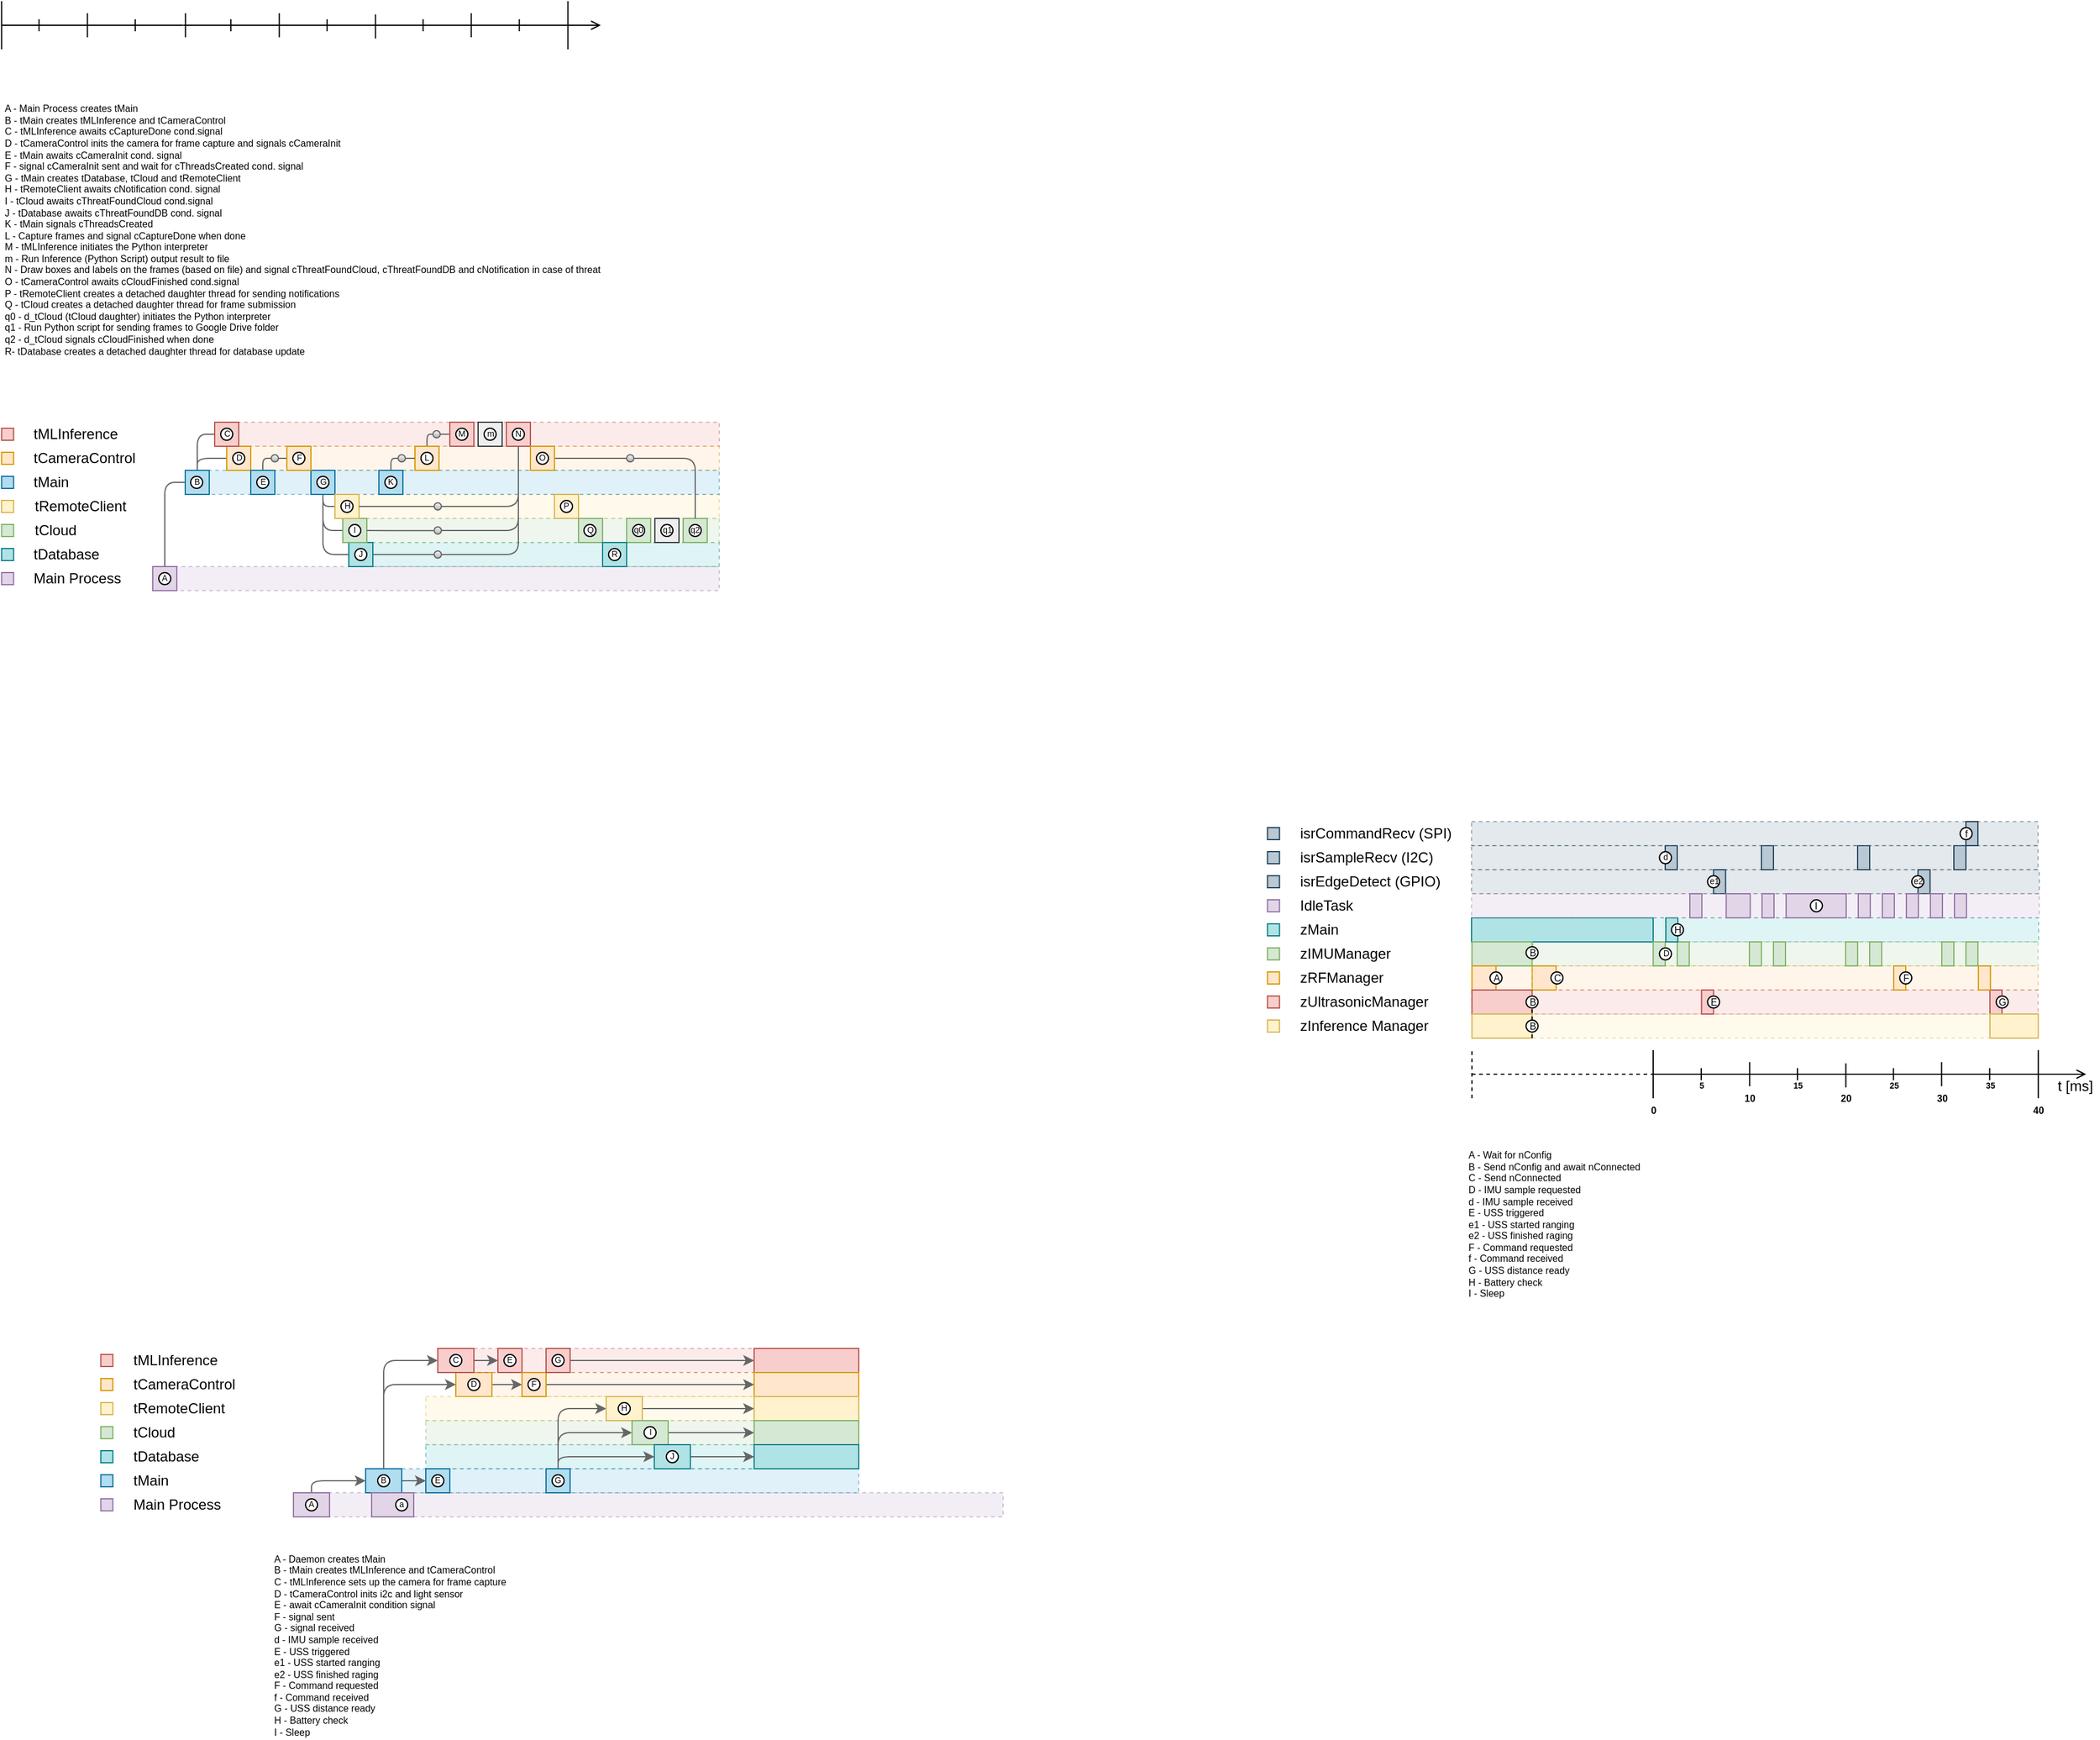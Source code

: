 <mxfile version="12.3.2" type="device" pages="1"><diagram id="cSuGzzFekDDAHzRVUqsY" name="1"><mxGraphModel dx="2431" dy="1662" grid="1" gridSize="10" guides="1" tooltips="1" connect="1" arrows="1" fold="1" page="1" pageScale="1" pageWidth="827" pageHeight="1169" math="0" shadow="0"><root><mxCell id="0"/><mxCell id="1" parent="0"/><mxCell id="4uTuIk89D-LEdA7L1n_O-4" value="" style="rounded=0;whiteSpace=wrap;html=1;strokeColor=#b85450;fillColor=#f8cecc;dashed=1;opacity=40;" parent="1" vertex="1"><mxGeometry x="-825" y="-340" width="419" height="20" as="geometry"/></mxCell><mxCell id="XUnr3cbGitGDS5pqd5dp-110" value="" style="rounded=0;whiteSpace=wrap;html=1;strokeColor=#d79b00;fillColor=#ffe6cc;dashed=1;opacity=40;" parent="1" vertex="1"><mxGeometry x="-625" y="450" width="335" height="20" as="geometry"/></mxCell><mxCell id="XUnr3cbGitGDS5pqd5dp-192" style="edgeStyle=orthogonalEdgeStyle;rounded=1;orthogonalLoop=1;jettySize=auto;html=1;exitX=1;exitY=0.5;exitDx=0;exitDy=0;entryX=0;entryY=0.5;entryDx=0;entryDy=0;endArrow=classic;endFill=1;strokeWidth=1;fillColor=#f5f5f5;strokeColor=#666666;" parent="1" source="XUnr3cbGitGDS5pqd5dp-175" target="XUnr3cbGitGDS5pqd5dp-190" edge="1"><mxGeometry relative="1" as="geometry"/></mxCell><mxCell id="XUnr3cbGitGDS5pqd5dp-175" value="" style="rounded=0;whiteSpace=wrap;html=1;fillColor=#ffe6cc;strokeColor=#d79b00;" parent="1" vertex="1"><mxGeometry x="-625" y="450" width="30" height="20" as="geometry"/></mxCell><mxCell id="XUnr3cbGitGDS5pqd5dp-111" value="" style="rounded=0;whiteSpace=wrap;html=1;strokeColor=#b85450;fillColor=#f8cecc;dashed=1;opacity=40;" parent="1" vertex="1"><mxGeometry x="-640" y="430" width="350" height="20" as="geometry"/></mxCell><mxCell id="S8BBPradPqW6g6W0PGDu-98" value="" style="rounded=0;whiteSpace=wrap;html=1;fillColor=#bac8d3;strokeColor=#23445d;dashed=1;opacity=40;" parent="1" vertex="1"><mxGeometry x="219.5" y="12" width="471" height="20" as="geometry"/></mxCell><mxCell id="S8BBPradPqW6g6W0PGDu-99" value="" style="rounded=0;whiteSpace=wrap;html=1;fillColor=#bac8d3;strokeColor=#23445d;dashed=1;opacity=40;" parent="1" vertex="1"><mxGeometry x="219.5" y="32" width="472" height="20" as="geometry"/></mxCell><mxCell id="j9ezfhy0TxpP28smiaYs-355" value="" style="rounded=0;whiteSpace=wrap;html=1;fillColor=#b0e3e6;strokeColor=#0e8088;opacity=40;dashed=1;" parent="1" vertex="1"><mxGeometry x="220.31" y="72" width="470.69" height="20" as="geometry"/></mxCell><mxCell id="j9ezfhy0TxpP28smiaYs-318" value="" style="rounded=0;whiteSpace=wrap;html=1;strokeColor=#d6b656;fillColor=#fff2cc;dashed=1;opacity=40;" parent="1" vertex="1"><mxGeometry x="269.61" y="152" width="420.89" height="20" as="geometry"/></mxCell><mxCell id="j9ezfhy0TxpP28smiaYs-321" value="" style="rounded=0;whiteSpace=wrap;html=1;strokeColor=#82b366;fillColor=#d5e8d4;dashed=1;opacity=40;" parent="1" vertex="1"><mxGeometry x="270.5" y="92" width="420" height="20" as="geometry"/></mxCell><mxCell id="j9ezfhy0TxpP28smiaYs-272" value="" style="rounded=0;whiteSpace=wrap;html=1;strokeColor=#d79b00;fillColor=#ffe6cc;dashed=1;opacity=40;" parent="1" vertex="1"><mxGeometry x="289.5" y="112" width="401" height="20" as="geometry"/></mxCell><mxCell id="j9ezfhy0TxpP28smiaYs-197" value="" style="rounded=0;whiteSpace=wrap;html=1;strokeColor=#b85450;fillColor=#f8cecc;dashed=1;opacity=40;" parent="1" vertex="1"><mxGeometry x="219.81" y="132" width="470.69" height="20" as="geometry"/></mxCell><mxCell id="j9ezfhy0TxpP28smiaYs-152" value="" style="rounded=0;whiteSpace=wrap;html=1;fillColor=#f8cecc;strokeColor=#b85450;" parent="1" vertex="1"><mxGeometry x="410.7" y="132" width="10" height="20" as="geometry"/></mxCell><mxCell id="j9ezfhy0TxpP28smiaYs-138" value="" style="rounded=0;whiteSpace=wrap;html=1;fillColor=#ffe6cc;strokeColor=#d79b00;" parent="1" vertex="1"><mxGeometry x="269.81" y="112" width="20" height="20" as="geometry"/></mxCell><mxCell id="j9ezfhy0TxpP28smiaYs-139" value="" style="rounded=0;whiteSpace=wrap;html=1;strokeColor=#d79b00;fillColor=#ffe6cc;dashed=1;opacity=40;" parent="1" vertex="1"><mxGeometry x="229.81" y="112" width="40" height="20" as="geometry"/></mxCell><mxCell id="rkOUXAN77iIOM3Mfhc3u-1" value="" style="endArrow=none;html=1;" parent="1" edge="1"><mxGeometry width="50" height="50" relative="1" as="geometry"><mxPoint x="370.7" y="202" as="sourcePoint"/><mxPoint x="690.5" y="202" as="targetPoint"/></mxGeometry></mxCell><mxCell id="rkOUXAN77iIOM3Mfhc3u-5" value="" style="endArrow=none;html=1;" parent="1" edge="1"><mxGeometry width="50" height="50" relative="1" as="geometry"><mxPoint x="450.7" y="212" as="sourcePoint"/><mxPoint x="450.7" y="192" as="targetPoint"/></mxGeometry></mxCell><mxCell id="rkOUXAN77iIOM3Mfhc3u-6" value="" style="endArrow=none;html=1;" parent="1" edge="1"><mxGeometry width="50" height="50" relative="1" as="geometry"><mxPoint x="530.7" y="213" as="sourcePoint"/><mxPoint x="530.7" y="193" as="targetPoint"/></mxGeometry></mxCell><mxCell id="rkOUXAN77iIOM3Mfhc3u-7" value="" style="endArrow=none;html=1;" parent="1" edge="1"><mxGeometry width="50" height="50" relative="1" as="geometry"><mxPoint x="610.3" y="212" as="sourcePoint"/><mxPoint x="610.3" y="192" as="targetPoint"/></mxGeometry></mxCell><mxCell id="rkOUXAN77iIOM3Mfhc3u-9" value="" style="endArrow=none;html=1;" parent="1" edge="1"><mxGeometry width="50" height="50" relative="1" as="geometry"><mxPoint x="690.7" y="222" as="sourcePoint"/><mxPoint x="690.7" y="182" as="targetPoint"/></mxGeometry></mxCell><mxCell id="rkOUXAN77iIOM3Mfhc3u-15" value="" style="endArrow=none;html=1;" parent="1" edge="1"><mxGeometry width="50" height="50" relative="1" as="geometry"><mxPoint x="370.5" y="222" as="sourcePoint"/><mxPoint x="370.5" y="182" as="targetPoint"/></mxGeometry></mxCell><mxCell id="rkOUXAN77iIOM3Mfhc3u-19" value="zMain" style="text;html=1;strokeColor=none;fillColor=none;align=left;verticalAlign=middle;whiteSpace=wrap;rounded=0;" parent="1" vertex="1"><mxGeometry x="74.81" y="72" width="85" height="20" as="geometry"/></mxCell><mxCell id="rkOUXAN77iIOM3Mfhc3u-24" value="zIMUManager" style="text;html=1;align=left;verticalAlign=middle;whiteSpace=wrap;rounded=0;" parent="1" vertex="1"><mxGeometry x="74.81" y="92" width="105" height="20" as="geometry"/></mxCell><mxCell id="rkOUXAN77iIOM3Mfhc3u-30" value="" style="rounded=0;whiteSpace=wrap;html=1;fillColor=#b0e3e6;strokeColor=#0e8088;" parent="1" vertex="1"><mxGeometry x="219.5" y="72" width="151" height="20" as="geometry"/></mxCell><mxCell id="mVFFXMDGj7C6MJDyE9RA-10" value="" style="text;html=1;align=center;verticalAlign=middle;whiteSpace=wrap;rounded=0;fontSize=11;fillColor=#b0e3e6;strokeColor=#0e8088;" parent="1" vertex="1"><mxGeometry x="49.81" y="77" width="10.0" height="10" as="geometry"/></mxCell><mxCell id="mVFFXMDGj7C6MJDyE9RA-12" value="" style="text;html=1;align=center;verticalAlign=middle;whiteSpace=wrap;rounded=0;fontSize=11;fillColor=#bac8d3;strokeColor=#23445d;" parent="1" vertex="1"><mxGeometry x="49.81" y="17" width="10.0" height="10" as="geometry"/></mxCell><mxCell id="mVFFXMDGj7C6MJDyE9RA-13" value="" style="text;html=1;align=center;verticalAlign=middle;whiteSpace=wrap;rounded=0;fontSize=11;fillColor=#d5e8d4;strokeColor=#82b366;" parent="1" vertex="1"><mxGeometry x="49.81" y="97" width="10.0" height="10" as="geometry"/></mxCell><mxCell id="mVFFXMDGj7C6MJDyE9RA-14" value="" style="text;html=1;align=center;verticalAlign=middle;whiteSpace=wrap;rounded=0;fontSize=11;fillColor=#ffe6cc;strokeColor=#d79b00;" parent="1" vertex="1"><mxGeometry x="49.81" y="117" width="10.0" height="10" as="geometry"/></mxCell><mxCell id="mVFFXMDGj7C6MJDyE9RA-16" value="isrSampleRecv (I2C)" style="text;html=1;strokeColor=none;fillColor=none;align=left;verticalAlign=middle;whiteSpace=wrap;rounded=0;" parent="1" vertex="1"><mxGeometry x="74.81" y="12" width="125" height="20" as="geometry"/></mxCell><mxCell id="mVFFXMDGj7C6MJDyE9RA-17" value="zRFManager" style="text;html=1;strokeColor=none;fillColor=none;align=left;verticalAlign=middle;whiteSpace=wrap;rounded=0;" parent="1" vertex="1"><mxGeometry x="74.81" y="112" width="75" height="20" as="geometry"/></mxCell><mxCell id="MElpWSM9FPOYWnsPrE3x-5" value="" style="rounded=0;whiteSpace=wrap;html=1;fillColor=#d5e8d4;strokeColor=#82b366;" parent="1" vertex="1"><mxGeometry x="219.81" y="92" width="50" height="20" as="geometry"/></mxCell><mxCell id="MElpWSM9FPOYWnsPrE3x-22" value="" style="rounded=0;whiteSpace=wrap;html=1;fillColor=#ffe6cc;strokeColor=#d79b00;" parent="1" vertex="1"><mxGeometry x="219.81" y="112" width="20" height="20" as="geometry"/></mxCell><mxCell id="DTuaA2-jYgeu0PcUdBHZ-1" value="zUltrasonicManager" style="text;html=1;strokeColor=none;fillColor=none;align=left;verticalAlign=middle;whiteSpace=wrap;rounded=0;" parent="1" vertex="1"><mxGeometry x="74.81" y="132" width="75" height="20" as="geometry"/></mxCell><mxCell id="DTuaA2-jYgeu0PcUdBHZ-2" value="" style="rounded=0;whiteSpace=wrap;html=1;fillColor=#f8cecc;strokeColor=#b85450;" parent="1" vertex="1"><mxGeometry x="219.81" y="132" width="50" height="20" as="geometry"/></mxCell><mxCell id="DTuaA2-jYgeu0PcUdBHZ-3" value="" style="text;html=1;align=center;verticalAlign=middle;whiteSpace=wrap;rounded=0;fontSize=11;fillColor=#f8cecc;strokeColor=#b85450;" parent="1" vertex="1"><mxGeometry x="49.81" y="137" width="10.0" height="10" as="geometry"/></mxCell><mxCell id="DTuaA2-jYgeu0PcUdBHZ-4" value="" style="rounded=0;whiteSpace=wrap;html=1;fillColor=#f8cecc;strokeColor=#b85450;" parent="1" vertex="1"><mxGeometry x="650.5" y="132" width="10" height="20" as="geometry"/></mxCell><mxCell id="DTuaA2-jYgeu0PcUdBHZ-12" value="isrEdgeDetect (GPIO)" style="text;html=1;strokeColor=none;fillColor=none;align=left;verticalAlign=middle;whiteSpace=wrap;rounded=0;" parent="1" vertex="1"><mxGeometry x="74.81" y="32" width="155" height="20" as="geometry"/></mxCell><mxCell id="DTuaA2-jYgeu0PcUdBHZ-13" value="" style="text;html=1;align=center;verticalAlign=middle;whiteSpace=wrap;rounded=0;fontSize=11;fillColor=#bac8d3;strokeColor=#23445d;" parent="1" vertex="1"><mxGeometry x="49.81" y="37" width="10.0" height="10" as="geometry"/></mxCell><mxCell id="DTuaA2-jYgeu0PcUdBHZ-20" value="" style="rounded=0;whiteSpace=wrap;html=1;fillColor=#fff2cc;strokeColor=#d6b656;" parent="1" vertex="1"><mxGeometry x="219.81" y="152" width="50" height="20" as="geometry"/></mxCell><mxCell id="DTuaA2-jYgeu0PcUdBHZ-25" value="zInference Manager" style="text;html=1;strokeColor=none;fillColor=none;align=left;verticalAlign=middle;whiteSpace=wrap;rounded=0;" parent="1" vertex="1"><mxGeometry x="74.81" y="152" width="115" height="20" as="geometry"/></mxCell><mxCell id="DTuaA2-jYgeu0PcUdBHZ-26" value="" style="rounded=0;whiteSpace=wrap;html=1;fillColor=#fff2cc;strokeColor=#d6b656;" parent="1" vertex="1"><mxGeometry x="49.81" y="157" width="10" height="10" as="geometry"/></mxCell><mxCell id="k1w1IN7rpTPUnMOPxRSH-24" value="" style="endArrow=none;html=1;dashed=1;" parent="1" edge="1"><mxGeometry width="50" height="50" relative="1" as="geometry"><mxPoint x="219.81" y="202" as="sourcePoint"/><mxPoint x="289.81" y="202" as="targetPoint"/></mxGeometry></mxCell><mxCell id="k1w1IN7rpTPUnMOPxRSH-25" value="" style="endArrow=none;html=1;dashed=1;" parent="1" edge="1"><mxGeometry width="50" height="50" relative="1" as="geometry"><mxPoint x="219.81" y="222" as="sourcePoint"/><mxPoint x="219.81" y="182" as="targetPoint"/></mxGeometry></mxCell><mxCell id="j9ezfhy0TxpP28smiaYs-170" value="B" style="ellipse;whiteSpace=wrap;html=1;aspect=fixed;fontSize=8;spacingRight=-1;" parent="1" vertex="1"><mxGeometry x="264.81" y="96" width="10" height="10" as="geometry"/></mxCell><mxCell id="j9ezfhy0TxpP28smiaYs-177" value="C" style="ellipse;whiteSpace=wrap;html=1;aspect=fixed;fontSize=8;align=center;verticalAlign=middle;spacingRight=0;" parent="1" vertex="1"><mxGeometry x="285.5" y="117" width="10" height="10" as="geometry"/></mxCell><mxCell id="j9ezfhy0TxpP28smiaYs-178" value="B" style="ellipse;whiteSpace=wrap;html=1;aspect=fixed;fontSize=8;spacingRight=-1;" parent="1" vertex="1"><mxGeometry x="264.81" y="137" width="10" height="10" as="geometry"/></mxCell><mxCell id="j9ezfhy0TxpP28smiaYs-179" value="" style="endArrow=none;html=1;entryX=0.5;entryY=1;entryDx=0;entryDy=0;dashed=1;endFill=0;entryPerimeter=0;" parent="1" source="j9ezfhy0TxpP28smiaYs-180" target="j9ezfhy0TxpP28smiaYs-178" edge="1"><mxGeometry width="50" height="50" relative="1" as="geometry"><mxPoint x="269.38" y="197.0" as="sourcePoint"/><mxPoint x="269.81" y="86" as="targetPoint"/></mxGeometry></mxCell><mxCell id="j9ezfhy0TxpP28smiaYs-180" value="B" style="ellipse;whiteSpace=wrap;html=1;aspect=fixed;fontSize=8;spacingRight=-1;" parent="1" vertex="1"><mxGeometry x="264.81" y="157" width="10" height="10" as="geometry"/></mxCell><mxCell id="j9ezfhy0TxpP28smiaYs-181" value="" style="endArrow=none;html=1;entryX=0.5;entryY=1;entryDx=0;entryDy=0;dashed=1;endFill=0;entryPerimeter=0;" parent="1" target="j9ezfhy0TxpP28smiaYs-180" edge="1"><mxGeometry width="50" height="50" relative="1" as="geometry"><mxPoint x="269.81" y="172" as="sourcePoint"/><mxPoint x="269.81" y="147.0" as="targetPoint"/></mxGeometry></mxCell><mxCell id="j9ezfhy0TxpP28smiaYs-164" value="A" style="ellipse;whiteSpace=wrap;html=1;aspect=fixed;fontSize=8;spacingRight=-1;" parent="1" vertex="1"><mxGeometry x="234.81" y="117" width="10" height="10" as="geometry"/></mxCell><mxCell id="j9ezfhy0TxpP28smiaYs-185" value="A - Wait for nConfig&lt;br&gt;B - Send nConfig and await nConnected&lt;br&gt;C - Send nConnected&lt;br&gt;D - IMU sample requested&lt;br&gt;d - IMU sample received&lt;br&gt;E - USS triggered&lt;br&gt;e1 - USS started ranging&lt;br&gt;e2 - USS finished raging&lt;br&gt;F - Command requested&lt;br&gt;f - Command received&lt;br&gt;G - USS distance ready&lt;br&gt;H - Battery check&lt;br&gt;I - Sleep" style="text;html=1;strokeColor=none;fillColor=none;align=left;verticalAlign=middle;whiteSpace=wrap;rounded=0;fontSize=8;" parent="1" vertex="1"><mxGeometry x="215" y="262" width="160" height="130" as="geometry"/></mxCell><mxCell id="j9ezfhy0TxpP28smiaYs-186" value="10" style="text;html=1;strokeColor=none;fillColor=none;align=center;verticalAlign=middle;whiteSpace=wrap;rounded=0;fontSize=8;fontStyle=1" parent="1" vertex="1"><mxGeometry x="440.9" y="212" width="19.6" height="20" as="geometry"/></mxCell><mxCell id="j9ezfhy0TxpP28smiaYs-187" value="20" style="text;html=1;strokeColor=none;fillColor=none;align=center;verticalAlign=middle;whiteSpace=wrap;rounded=0;fontSize=8;fontStyle=1" parent="1" vertex="1"><mxGeometry x="520.9" y="212" width="19.6" height="20" as="geometry"/></mxCell><mxCell id="j9ezfhy0TxpP28smiaYs-188" value="0" style="text;html=1;strokeColor=none;fillColor=none;align=center;verticalAlign=middle;whiteSpace=wrap;rounded=0;fontSize=8;fontStyle=1" parent="1" vertex="1"><mxGeometry x="360.7" y="222" width="19.8" height="20" as="geometry"/></mxCell><mxCell id="j9ezfhy0TxpP28smiaYs-189" value="30" style="text;html=1;strokeColor=none;fillColor=none;align=center;verticalAlign=middle;whiteSpace=wrap;rounded=0;fontSize=8;fontStyle=1" parent="1" vertex="1"><mxGeometry x="600.9" y="212" width="19.6" height="20" as="geometry"/></mxCell><mxCell id="j9ezfhy0TxpP28smiaYs-190" value="40" style="text;html=1;strokeColor=none;fillColor=none;align=center;verticalAlign=middle;whiteSpace=wrap;rounded=0;fontSize=8;fontStyle=1" parent="1" vertex="1"><mxGeometry x="680.9" y="222" width="19.6" height="20" as="geometry"/></mxCell><mxCell id="j9ezfhy0TxpP28smiaYs-198" value="E" style="ellipse;whiteSpace=wrap;html=1;aspect=fixed;fontSize=8;spacingRight=0;" parent="1" vertex="1"><mxGeometry x="415.7" y="137" width="10" height="10" as="geometry"/></mxCell><mxCell id="j9ezfhy0TxpP28smiaYs-204" value="" style="rounded=0;whiteSpace=wrap;html=1;strokeColor=#d79b00;fillColor=#ffe6cc;" parent="1" vertex="1"><mxGeometry x="640.9" y="112" width="10" height="20" as="geometry"/></mxCell><mxCell id="j9ezfhy0TxpP28smiaYs-205" value="" style="rounded=0;whiteSpace=wrap;html=1;fillColor=#ffe6cc;strokeColor=#d79b00;" parent="1" vertex="1"><mxGeometry x="570.5" y="112" width="10" height="20" as="geometry"/></mxCell><mxCell id="j9ezfhy0TxpP28smiaYs-206" value="" style="rounded=0;whiteSpace=wrap;html=1;fillColor=#fff2cc;strokeColor=#d6b656;" parent="1" vertex="1"><mxGeometry x="650.5" y="152" width="40.2" height="20" as="geometry"/></mxCell><mxCell id="j9ezfhy0TxpP28smiaYs-270" value="" style="endArrow=none;html=1;dashed=1;" parent="1" edge="1"><mxGeometry width="50" height="50" relative="1" as="geometry"><mxPoint x="290.5" y="202" as="sourcePoint"/><mxPoint x="370.5" y="202" as="targetPoint"/></mxGeometry></mxCell><mxCell id="j9ezfhy0TxpP28smiaYs-273" value="" style="rounded=0;whiteSpace=wrap;html=1;fillColor=#d5e8d4;strokeColor=#82b366;" parent="1" vertex="1"><mxGeometry x="370.5" y="92" width="10" height="20" as="geometry"/></mxCell><mxCell id="j9ezfhy0TxpP28smiaYs-274" value="" style="rounded=0;whiteSpace=wrap;html=1;fillColor=#d5e8d4;strokeColor=#82b366;" parent="1" vertex="1"><mxGeometry x="450.5" y="92" width="10" height="20" as="geometry"/></mxCell><mxCell id="j9ezfhy0TxpP28smiaYs-275" value="" style="rounded=0;whiteSpace=wrap;html=1;fillColor=#d5e8d4;strokeColor=#82b366;" parent="1" vertex="1"><mxGeometry x="530.5" y="92" width="10" height="20" as="geometry"/></mxCell><mxCell id="j9ezfhy0TxpP28smiaYs-276" value="" style="rounded=0;whiteSpace=wrap;html=1;fillColor=#d5e8d4;strokeColor=#82b366;" parent="1" vertex="1"><mxGeometry x="610.5" y="92" width="10" height="20" as="geometry"/></mxCell><mxCell id="j9ezfhy0TxpP28smiaYs-319" value="G" style="ellipse;whiteSpace=wrap;html=1;aspect=fixed;fontSize=8;spacingRight=0;" parent="1" vertex="1"><mxGeometry x="655.7" y="137" width="10" height="10" as="geometry"/></mxCell><mxCell id="j9ezfhy0TxpP28smiaYs-338" value="F" style="ellipse;whiteSpace=wrap;html=1;aspect=fixed;fontSize=8;spacingRight=0;" parent="1" vertex="1"><mxGeometry x="575.5" y="117" width="10" height="10" as="geometry"/></mxCell><mxCell id="j9ezfhy0TxpP28smiaYs-346" value="" style="rounded=0;whiteSpace=wrap;html=1;fillColor=#bac8d3;strokeColor=#23445d;" parent="1" vertex="1"><mxGeometry x="420.7" y="32" width="10" height="20" as="geometry"/></mxCell><mxCell id="j9ezfhy0TxpP28smiaYs-347" value="" style="rounded=0;whiteSpace=wrap;html=1;fillColor=#bac8d3;strokeColor=#23445d;" parent="1" vertex="1"><mxGeometry x="590.7" y="32" width="10" height="20" as="geometry"/></mxCell><mxCell id="j9ezfhy0TxpP28smiaYs-348" value="e1" style="ellipse;whiteSpace=wrap;html=1;aspect=fixed;fontSize=7;spacingRight=-1;" parent="1" vertex="1"><mxGeometry x="415.7" y="37" width="10" height="10" as="geometry"/></mxCell><mxCell id="j9ezfhy0TxpP28smiaYs-349" value="e2" style="ellipse;whiteSpace=wrap;html=1;aspect=fixed;fontSize=7;spacingRight=0;" parent="1" vertex="1"><mxGeometry x="585.5" y="37" width="10" height="10" as="geometry"/></mxCell><mxCell id="j9ezfhy0TxpP28smiaYs-350" value="" style="rounded=0;whiteSpace=wrap;html=1;fillColor=#bac8d3;strokeColor=#23445d;" parent="1" vertex="1"><mxGeometry x="380.5" y="12" width="10" height="20" as="geometry"/></mxCell><mxCell id="j9ezfhy0TxpP28smiaYs-351" value="" style="rounded=0;whiteSpace=wrap;html=1;fillColor=#bac8d3;strokeColor=#23445d;" parent="1" vertex="1"><mxGeometry x="460.5" y="12" width="10" height="20" as="geometry"/></mxCell><mxCell id="j9ezfhy0TxpP28smiaYs-352" value="" style="rounded=0;whiteSpace=wrap;html=1;fillColor=#bac8d3;strokeColor=#23445d;" parent="1" vertex="1"><mxGeometry x="540.5" y="12" width="10" height="20" as="geometry"/></mxCell><mxCell id="j9ezfhy0TxpP28smiaYs-353" value="" style="rounded=0;whiteSpace=wrap;html=1;fillColor=#bac8d3;strokeColor=#23445d;" parent="1" vertex="1"><mxGeometry x="620.5" y="12" width="10" height="20" as="geometry"/></mxCell><mxCell id="j9ezfhy0TxpP28smiaYs-362" value="" style="rounded=0;whiteSpace=wrap;html=1;fillColor=#d5e8d4;strokeColor=#82b366;" parent="1" vertex="1"><mxGeometry x="390.5" y="92" width="10" height="20" as="geometry"/></mxCell><mxCell id="j9ezfhy0TxpP28smiaYs-363" value="" style="rounded=0;whiteSpace=wrap;html=1;fillColor=#d5e8d4;strokeColor=#82b366;" parent="1" vertex="1"><mxGeometry x="470.5" y="92" width="10" height="20" as="geometry"/></mxCell><mxCell id="j9ezfhy0TxpP28smiaYs-364" value="" style="rounded=0;whiteSpace=wrap;html=1;fillColor=#d5e8d4;strokeColor=#82b366;" parent="1" vertex="1"><mxGeometry x="550.5" y="92" width="10" height="20" as="geometry"/></mxCell><mxCell id="j9ezfhy0TxpP28smiaYs-365" value="" style="rounded=0;whiteSpace=wrap;html=1;fillColor=#d5e8d4;strokeColor=#82b366;" parent="1" vertex="1"><mxGeometry x="630.5" y="92" width="10" height="20" as="geometry"/></mxCell><mxCell id="j9ezfhy0TxpP28smiaYs-367" value="" style="endArrow=none;html=1;" parent="1" edge="1"><mxGeometry width="50" height="50" relative="1" as="geometry"><mxPoint x="410.43" y="207" as="sourcePoint"/><mxPoint x="410.43" y="197" as="targetPoint"/></mxGeometry></mxCell><mxCell id="j9ezfhy0TxpP28smiaYs-368" value="" style="endArrow=none;html=1;" parent="1" edge="1"><mxGeometry width="50" height="50" relative="1" as="geometry"><mxPoint x="490.43" y="207" as="sourcePoint"/><mxPoint x="490.43" y="197" as="targetPoint"/></mxGeometry></mxCell><mxCell id="j9ezfhy0TxpP28smiaYs-372" value="" style="endArrow=none;html=1;" parent="1" edge="1"><mxGeometry width="50" height="50" relative="1" as="geometry"><mxPoint x="570.27" y="207" as="sourcePoint"/><mxPoint x="570.27" y="197" as="targetPoint"/></mxGeometry></mxCell><mxCell id="j9ezfhy0TxpP28smiaYs-373" value="" style="endArrow=none;html=1;" parent="1" edge="1"><mxGeometry width="50" height="50" relative="1" as="geometry"><mxPoint x="650.27" y="207" as="sourcePoint"/><mxPoint x="650.27" y="197" as="targetPoint"/></mxGeometry></mxCell><mxCell id="j9ezfhy0TxpP28smiaYs-375" value="5" style="text;html=1;strokeColor=none;fillColor=none;align=center;verticalAlign=middle;whiteSpace=wrap;rounded=0;fontSize=7;fontStyle=1" parent="1" vertex="1"><mxGeometry x="400.5" y="202" width="19.6" height="20" as="geometry"/></mxCell><mxCell id="j9ezfhy0TxpP28smiaYs-376" value="15" style="text;html=1;strokeColor=none;fillColor=none;align=center;verticalAlign=middle;whiteSpace=wrap;rounded=0;fontSize=7;fontStyle=1" parent="1" vertex="1"><mxGeometry x="480.7" y="202" width="19.6" height="20" as="geometry"/></mxCell><mxCell id="j9ezfhy0TxpP28smiaYs-377" value="25" style="text;html=1;strokeColor=none;fillColor=none;align=center;verticalAlign=middle;whiteSpace=wrap;rounded=0;fontSize=7;fontStyle=1" parent="1" vertex="1"><mxGeometry x="560.9" y="202" width="19.6" height="20" as="geometry"/></mxCell><mxCell id="j9ezfhy0TxpP28smiaYs-378" value="35" style="text;html=1;strokeColor=none;fillColor=none;align=center;verticalAlign=middle;whiteSpace=wrap;rounded=0;fontSize=7;fontStyle=1" parent="1" vertex="1"><mxGeometry x="640.9" y="202" width="19.6" height="20" as="geometry"/></mxCell><mxCell id="S8BBPradPqW6g6W0PGDu-2" value="d" style="ellipse;whiteSpace=wrap;html=1;aspect=fixed;fontSize=7;spacingRight=0;" parent="1" vertex="1"><mxGeometry x="375.7" y="17" width="10" height="10" as="geometry"/></mxCell><mxCell id="S8BBPradPqW6g6W0PGDu-83" value="D" style="ellipse;whiteSpace=wrap;html=1;aspect=fixed;fontSize=7;spacingRight=-1;" parent="1" vertex="1"><mxGeometry x="375.7" y="97" width="10" height="10" as="geometry"/></mxCell><mxCell id="2rahVJqw7R3IpfGoIEAQ-3" value="isrCommandRecv (SPI)" style="text;html=1;strokeColor=none;fillColor=none;align=left;verticalAlign=middle;whiteSpace=wrap;rounded=0;" parent="1" vertex="1"><mxGeometry x="74.81" y="-8" width="135.69" height="20" as="geometry"/></mxCell><mxCell id="2rahVJqw7R3IpfGoIEAQ-4" value="" style="text;html=1;align=center;verticalAlign=middle;whiteSpace=wrap;rounded=0;fontSize=11;fillColor=#bac8d3;strokeColor=#23445d;" parent="1" vertex="1"><mxGeometry x="49.81" y="-3" width="10.0" height="10" as="geometry"/></mxCell><mxCell id="2rahVJqw7R3IpfGoIEAQ-5" value="" style="rounded=0;whiteSpace=wrap;html=1;fillColor=#bac8d3;strokeColor=#23445d;dashed=1;opacity=40;" parent="1" vertex="1"><mxGeometry x="219.5" y="-8" width="471" height="20" as="geometry"/></mxCell><mxCell id="2rahVJqw7R3IpfGoIEAQ-6" value="" style="rounded=0;whiteSpace=wrap;html=1;fillColor=#bac8d3;strokeColor=#23445d;" parent="1" vertex="1"><mxGeometry x="630.5" y="-8" width="10" height="20" as="geometry"/></mxCell><mxCell id="2rahVJqw7R3IpfGoIEAQ-7" value="f" style="ellipse;whiteSpace=wrap;html=1;aspect=fixed;fontSize=8;spacingRight=0;" parent="1" vertex="1"><mxGeometry x="625.7" y="-3" width="10" height="10" as="geometry"/></mxCell><mxCell id="GmyZKGwGu0dY2ju_hbsy-1" value="" style="endArrow=open;html=1;endFill=0;" parent="1" edge="1"><mxGeometry width="50" height="50" relative="1" as="geometry"><mxPoint x="690.5" y="202" as="sourcePoint"/><mxPoint x="730.5" y="202" as="targetPoint"/></mxGeometry></mxCell><mxCell id="GmyZKGwGu0dY2ju_hbsy-2" value="t [ms]" style="text;html=1;align=center;verticalAlign=middle;resizable=0;points=[];autosize=1;" parent="1" vertex="1"><mxGeometry x="700.5" y="202" width="40" height="20" as="geometry"/></mxCell><mxCell id="VPjpb6CjXshS5BQNqO2z-3" value="" style="rounded=0;whiteSpace=wrap;html=1;fillColor=#b0e3e6;strokeColor=#0e8088;" parent="1" vertex="1"><mxGeometry x="381" y="72" width="10" height="20" as="geometry"/></mxCell><mxCell id="plcWSp-A7TMTKpdSVETs-2" value="" style="rounded=0;whiteSpace=wrap;html=1;fillColor=#e1d5e7;strokeColor=#9673a6;opacity=40;dashed=1;" parent="1" vertex="1"><mxGeometry x="219.5" y="52" width="472" height="20" as="geometry"/></mxCell><mxCell id="plcWSp-A7TMTKpdSVETs-4" value="" style="rounded=0;whiteSpace=wrap;html=1;fillColor=#e1d5e7;strokeColor=#9673a6;" parent="1" vertex="1"><mxGeometry x="431.2" y="52" width="20" height="20" as="geometry"/></mxCell><mxCell id="plcWSp-A7TMTKpdSVETs-5" value="" style="rounded=0;whiteSpace=wrap;html=1;fillColor=#e1d5e7;strokeColor=#9673a6;" parent="1" vertex="1"><mxGeometry x="481" y="52" width="50" height="20" as="geometry"/></mxCell><mxCell id="plcWSp-A7TMTKpdSVETs-6" value="" style="rounded=0;whiteSpace=wrap;html=1;fillColor=#e1d5e7;strokeColor=#9673a6;" parent="1" vertex="1"><mxGeometry x="561" y="52" width="10" height="20" as="geometry"/></mxCell><mxCell id="plcWSp-A7TMTKpdSVETs-7" value="" style="rounded=0;whiteSpace=wrap;html=1;fillColor=#e1d5e7;strokeColor=#9673a6;" parent="1" vertex="1"><mxGeometry x="581" y="52" width="10" height="20" as="geometry"/></mxCell><mxCell id="plcWSp-A7TMTKpdSVETs-8" value="" style="rounded=0;whiteSpace=wrap;html=1;fillColor=#e1d5e7;strokeColor=#9673a6;" parent="1" vertex="1"><mxGeometry x="601" y="52" width="10" height="20" as="geometry"/></mxCell><mxCell id="plcWSp-A7TMTKpdSVETs-9" value="" style="rounded=0;whiteSpace=wrap;html=1;fillColor=#e1d5e7;strokeColor=#9673a6;" parent="1" vertex="1"><mxGeometry x="401" y="52" width="10" height="20" as="geometry"/></mxCell><mxCell id="plcWSp-A7TMTKpdSVETs-10" value="" style="rounded=0;whiteSpace=wrap;html=1;fillColor=#e1d5e7;strokeColor=#9673a6;" parent="1" vertex="1"><mxGeometry x="461" y="52" width="10" height="20" as="geometry"/></mxCell><mxCell id="plcWSp-A7TMTKpdSVETs-11" value="" style="rounded=0;whiteSpace=wrap;html=1;fillColor=#e1d5e7;strokeColor=#9673a6;" parent="1" vertex="1"><mxGeometry x="541" y="52" width="10" height="20" as="geometry"/></mxCell><mxCell id="plcWSp-A7TMTKpdSVETs-13" value="" style="rounded=0;whiteSpace=wrap;html=1;fillColor=#e1d5e7;strokeColor=#9673a6;" parent="1" vertex="1"><mxGeometry x="621" y="52" width="10" height="20" as="geometry"/></mxCell><mxCell id="plcWSp-A7TMTKpdSVETs-17" value="IdleTask" style="text;html=1;strokeColor=none;fillColor=none;align=left;verticalAlign=middle;whiteSpace=wrap;rounded=0;" parent="1" vertex="1"><mxGeometry x="74.81" y="52" width="85" height="20" as="geometry"/></mxCell><mxCell id="plcWSp-A7TMTKpdSVETs-18" value="" style="text;html=1;align=center;verticalAlign=middle;whiteSpace=wrap;rounded=0;fontSize=11;fillColor=#e1d5e7;strokeColor=#9673a6;" parent="1" vertex="1"><mxGeometry x="49.81" y="57" width="10.0" height="10" as="geometry"/></mxCell><mxCell id="plcWSp-A7TMTKpdSVETs-19" value="H" style="ellipse;whiteSpace=wrap;html=1;aspect=fixed;fontSize=8;spacingRight=0;" parent="1" vertex="1"><mxGeometry x="385.7" y="77" width="10" height="10" as="geometry"/></mxCell><mxCell id="plcWSp-A7TMTKpdSVETs-20" value="I" style="ellipse;whiteSpace=wrap;html=1;aspect=fixed;fontSize=8;spacingRight=0;" parent="1" vertex="1"><mxGeometry x="501.2" y="57" width="10" height="10" as="geometry"/></mxCell><mxCell id="XUnr3cbGitGDS5pqd5dp-93" value="" style="rounded=0;whiteSpace=wrap;html=1;fillColor=#e1d5e7;strokeColor=#9673a6;opacity=40;dashed=1;" parent="1" vertex="1"><mxGeometry x="-755" y="550" width="585" height="20" as="geometry"/></mxCell><mxCell id="XUnr3cbGitGDS5pqd5dp-103" value="Main Process" style="text;html=1;strokeColor=none;fillColor=none;align=left;verticalAlign=middle;whiteSpace=wrap;rounded=0;" parent="1" vertex="1"><mxGeometry x="-895.19" y="550" width="85" height="20" as="geometry"/></mxCell><mxCell id="XUnr3cbGitGDS5pqd5dp-104" value="" style="text;html=1;align=center;verticalAlign=middle;whiteSpace=wrap;rounded=0;fontSize=11;fillColor=#e1d5e7;strokeColor=#9673a6;" parent="1" vertex="1"><mxGeometry x="-920.19" y="555" width="10.0" height="10" as="geometry"/></mxCell><mxCell id="XUnr3cbGitGDS5pqd5dp-107" value="" style="rounded=0;whiteSpace=wrap;html=1;fillColor=#b0e3e6;strokeColor=#0e8088;opacity=40;dashed=1;" parent="1" vertex="1"><mxGeometry x="-650" y="510" width="360" height="20" as="geometry"/></mxCell><mxCell id="XUnr3cbGitGDS5pqd5dp-108" value="" style="rounded=0;whiteSpace=wrap;html=1;strokeColor=#d6b656;fillColor=#fff2cc;dashed=1;opacity=40;" parent="1" vertex="1"><mxGeometry x="-650" y="470" width="360" height="20" as="geometry"/></mxCell><mxCell id="XUnr3cbGitGDS5pqd5dp-109" value="" style="rounded=0;whiteSpace=wrap;html=1;strokeColor=#82b366;fillColor=#d5e8d4;dashed=1;opacity=40;" parent="1" vertex="1"><mxGeometry x="-650" y="490" width="360" height="20" as="geometry"/></mxCell><mxCell id="XUnr3cbGitGDS5pqd5dp-115" value="tDatabase" style="text;html=1;strokeColor=none;fillColor=none;align=left;verticalAlign=middle;whiteSpace=wrap;rounded=0;" parent="1" vertex="1"><mxGeometry x="-895.19" y="510" width="85" height="20" as="geometry"/></mxCell><mxCell id="XUnr3cbGitGDS5pqd5dp-116" value="tCloud" style="text;html=1;align=left;verticalAlign=middle;whiteSpace=wrap;rounded=0;" parent="1" vertex="1"><mxGeometry x="-895.19" y="490" width="105" height="20" as="geometry"/></mxCell><mxCell id="XUnr3cbGitGDS5pqd5dp-118" value="" style="text;html=1;align=center;verticalAlign=middle;whiteSpace=wrap;rounded=0;fontSize=11;fillColor=#b0e3e6;strokeColor=#0e8088;" parent="1" vertex="1"><mxGeometry x="-920.19" y="515" width="10.0" height="10" as="geometry"/></mxCell><mxCell id="XUnr3cbGitGDS5pqd5dp-119" value="" style="text;html=1;align=center;verticalAlign=middle;whiteSpace=wrap;rounded=0;fontSize=11;fillColor=#d5e8d4;strokeColor=#82b366;" parent="1" vertex="1"><mxGeometry x="-920.19" y="495" width="10.0" height="10" as="geometry"/></mxCell><mxCell id="XUnr3cbGitGDS5pqd5dp-120" value="" style="text;html=1;align=center;verticalAlign=middle;whiteSpace=wrap;rounded=0;fontSize=11;fillColor=#ffe6cc;strokeColor=#d79b00;" parent="1" vertex="1"><mxGeometry x="-920.19" y="455" width="10.0" height="10" as="geometry"/></mxCell><mxCell id="XUnr3cbGitGDS5pqd5dp-121" value="tCameraControl" style="text;html=1;strokeColor=none;fillColor=none;align=left;verticalAlign=middle;whiteSpace=wrap;rounded=0;" parent="1" vertex="1"><mxGeometry x="-895.19" y="450" width="75" height="20" as="geometry"/></mxCell><mxCell id="XUnr3cbGitGDS5pqd5dp-124" value="tMLInference" style="text;html=1;strokeColor=none;fillColor=none;align=left;verticalAlign=middle;whiteSpace=wrap;rounded=0;" parent="1" vertex="1"><mxGeometry x="-895.19" y="430" width="75" height="20" as="geometry"/></mxCell><mxCell id="XUnr3cbGitGDS5pqd5dp-126" value="" style="text;html=1;align=center;verticalAlign=middle;whiteSpace=wrap;rounded=0;fontSize=11;fillColor=#f8cecc;strokeColor=#b85450;" parent="1" vertex="1"><mxGeometry x="-920.19" y="435" width="10.0" height="10" as="geometry"/></mxCell><mxCell id="XUnr3cbGitGDS5pqd5dp-129" value="tRemoteClient" style="text;html=1;strokeColor=none;fillColor=none;align=left;verticalAlign=middle;whiteSpace=wrap;rounded=0;" parent="1" vertex="1"><mxGeometry x="-895.19" y="470" width="115" height="20" as="geometry"/></mxCell><mxCell id="XUnr3cbGitGDS5pqd5dp-130" value="" style="rounded=0;whiteSpace=wrap;html=1;fillColor=#fff2cc;strokeColor=#d6b656;" parent="1" vertex="1"><mxGeometry x="-920.19" y="475" width="10" height="10" as="geometry"/></mxCell><mxCell id="XUnr3cbGitGDS5pqd5dp-154" value="" style="rounded=0;whiteSpace=wrap;html=1;fillColor=#b1ddf0;strokeColor=#10739e;opacity=40;dashed=1;" parent="1" vertex="1"><mxGeometry x="-700" y="530" width="410" height="20" as="geometry"/></mxCell><mxCell id="XUnr3cbGitGDS5pqd5dp-160" value="tMain" style="text;html=1;strokeColor=none;fillColor=none;align=left;verticalAlign=middle;whiteSpace=wrap;rounded=0;" parent="1" vertex="1"><mxGeometry x="-895.19" y="530" width="85" height="20" as="geometry"/></mxCell><mxCell id="XUnr3cbGitGDS5pqd5dp-161" value="" style="text;html=1;align=center;verticalAlign=middle;whiteSpace=wrap;rounded=0;fontSize=11;fillColor=#b1ddf0;strokeColor=#10739e;" parent="1" vertex="1"><mxGeometry x="-920.19" y="535" width="10.0" height="10" as="geometry"/></mxCell><mxCell id="XUnr3cbGitGDS5pqd5dp-202" style="edgeStyle=orthogonalEdgeStyle;rounded=1;orthogonalLoop=1;jettySize=auto;html=1;exitX=0.5;exitY=0;exitDx=0;exitDy=0;entryX=0;entryY=0.5;entryDx=0;entryDy=0;endArrow=classic;endFill=1;strokeWidth=1;fillColor=#f5f5f5;strokeColor=#666666;" parent="1" source="XUnr3cbGitGDS5pqd5dp-166" target="XUnr3cbGitGDS5pqd5dp-171" edge="1"><mxGeometry relative="1" as="geometry"><Array as="points"><mxPoint x="-745" y="540"/></Array></mxGeometry></mxCell><mxCell id="XUnr3cbGitGDS5pqd5dp-166" value="" style="rounded=0;whiteSpace=wrap;html=1;fillColor=#e1d5e7;strokeColor=#9673a6;" parent="1" vertex="1"><mxGeometry x="-760" y="550" width="30" height="20" as="geometry"/></mxCell><mxCell id="XUnr3cbGitGDS5pqd5dp-167" value="A" style="ellipse;whiteSpace=wrap;html=1;aspect=fixed;fontSize=7;spacingRight=0;" parent="1" vertex="1"><mxGeometry x="-750" y="555" width="10" height="10" as="geometry"/></mxCell><mxCell id="XUnr3cbGitGDS5pqd5dp-170" value="A - Daemon creates tMain&lt;br&gt;B - tMain creates tMLInference&amp;nbsp;and tCameraControl&amp;nbsp;&lt;br&gt;C - tMLInference sets up the camera for frame capture&lt;br&gt;D - tCameraControl inits i2c and light sensor&lt;br&gt;E - await&amp;nbsp;cCameraInit condition signal&lt;br&gt;F - signal sent&lt;br&gt;G - signal received&lt;br&gt;d - IMU sample received&lt;br&gt;E - USS triggered&lt;br&gt;e1 - USS started ranging&lt;br&gt;e2 - USS finished raging&lt;br&gt;F - Command requested&lt;br&gt;f - Command received&lt;br&gt;G - USS distance ready&lt;br&gt;H - Battery check&lt;br&gt;I - Sleep" style="text;html=1;strokeColor=none;fillColor=none;align=left;verticalAlign=middle;whiteSpace=wrap;rounded=0;fontSize=8;" parent="1" vertex="1"><mxGeometry x="-778.5" y="599.5" width="267" height="155" as="geometry"/></mxCell><mxCell id="XUnr3cbGitGDS5pqd5dp-176" style="edgeStyle=orthogonalEdgeStyle;rounded=1;orthogonalLoop=1;jettySize=auto;html=1;exitX=0.5;exitY=0;exitDx=0;exitDy=0;entryX=0;entryY=0.5;entryDx=0;entryDy=0;endArrow=classic;endFill=1;strokeWidth=1;fillColor=#f5f5f5;strokeColor=#666666;" parent="1" source="XUnr3cbGitGDS5pqd5dp-171" target="XUnr3cbGitGDS5pqd5dp-174" edge="1"><mxGeometry relative="1" as="geometry"/></mxCell><mxCell id="XUnr3cbGitGDS5pqd5dp-177" style="edgeStyle=orthogonalEdgeStyle;rounded=1;orthogonalLoop=1;jettySize=auto;html=1;exitX=0.5;exitY=0;exitDx=0;exitDy=0;entryX=0;entryY=0.5;entryDx=0;entryDy=0;endArrow=classic;endFill=1;strokeWidth=1;fillColor=#f5f5f5;strokeColor=#666666;" parent="1" source="XUnr3cbGitGDS5pqd5dp-171" target="XUnr3cbGitGDS5pqd5dp-175" edge="1"><mxGeometry relative="1" as="geometry"/></mxCell><mxCell id="XUnr3cbGitGDS5pqd5dp-189" style="edgeStyle=orthogonalEdgeStyle;rounded=1;orthogonalLoop=1;jettySize=auto;html=1;exitX=1;exitY=0.5;exitDx=0;exitDy=0;entryX=0;entryY=0.5;entryDx=0;entryDy=0;endArrow=classic;endFill=1;strokeWidth=1;fillColor=#f5f5f5;strokeColor=#666666;" parent="1" source="XUnr3cbGitGDS5pqd5dp-171" target="XUnr3cbGitGDS5pqd5dp-186" edge="1"><mxGeometry relative="1" as="geometry"/></mxCell><mxCell id="XUnr3cbGitGDS5pqd5dp-171" value="" style="rounded=0;whiteSpace=wrap;html=1;fillColor=#b1ddf0;strokeColor=#10739e;" parent="1" vertex="1"><mxGeometry x="-700" y="530" width="30" height="20" as="geometry"/></mxCell><mxCell id="XUnr3cbGitGDS5pqd5dp-172" value="B" style="ellipse;whiteSpace=wrap;html=1;aspect=fixed;fontSize=7;spacingRight=0;" parent="1" vertex="1"><mxGeometry x="-690" y="535" width="10" height="10" as="geometry"/></mxCell><mxCell id="XUnr3cbGitGDS5pqd5dp-188" style="edgeStyle=orthogonalEdgeStyle;rounded=1;orthogonalLoop=1;jettySize=auto;html=1;exitX=1;exitY=0.5;exitDx=0;exitDy=0;entryX=0;entryY=0.5;entryDx=0;entryDy=0;endArrow=classic;endFill=1;strokeWidth=1;fillColor=#f5f5f5;strokeColor=#666666;" parent="1" source="XUnr3cbGitGDS5pqd5dp-174" target="XUnr3cbGitGDS5pqd5dp-183" edge="1"><mxGeometry relative="1" as="geometry"/></mxCell><mxCell id="XUnr3cbGitGDS5pqd5dp-174" value="" style="rounded=0;whiteSpace=wrap;html=1;fillColor=#f8cecc;strokeColor=#b85450;" parent="1" vertex="1"><mxGeometry x="-640" y="430" width="30" height="20" as="geometry"/></mxCell><mxCell id="XUnr3cbGitGDS5pqd5dp-178" value="C" style="ellipse;whiteSpace=wrap;html=1;aspect=fixed;fontSize=7;spacingRight=0;spacingLeft=0;" parent="1" vertex="1"><mxGeometry x="-630" y="435" width="10" height="10" as="geometry"/></mxCell><mxCell id="XUnr3cbGitGDS5pqd5dp-179" value="D" style="ellipse;whiteSpace=wrap;html=1;aspect=fixed;fontSize=7;spacingRight=0;spacingLeft=0;" parent="1" vertex="1"><mxGeometry x="-615" y="455" width="10" height="10" as="geometry"/></mxCell><mxCell id="XUnr3cbGitGDS5pqd5dp-183" value="" style="rounded=0;whiteSpace=wrap;html=1;fillColor=#f8cecc;strokeColor=#b85450;" parent="1" vertex="1"><mxGeometry x="-590" y="430" width="20" height="20" as="geometry"/></mxCell><mxCell id="XUnr3cbGitGDS5pqd5dp-185" value="E" style="ellipse;whiteSpace=wrap;html=1;aspect=fixed;fontSize=7;spacingRight=0;spacingLeft=0;" parent="1" vertex="1"><mxGeometry x="-585" y="435" width="10" height="10" as="geometry"/></mxCell><mxCell id="XUnr3cbGitGDS5pqd5dp-186" value="" style="rounded=0;whiteSpace=wrap;html=1;fillColor=#b1ddf0;strokeColor=#10739e;" parent="1" vertex="1"><mxGeometry x="-650" y="530" width="20" height="20" as="geometry"/></mxCell><mxCell id="XUnr3cbGitGDS5pqd5dp-187" value="E" style="ellipse;whiteSpace=wrap;html=1;aspect=fixed;fontSize=7;spacingRight=0;spacingLeft=0;" parent="1" vertex="1"><mxGeometry x="-645" y="535" width="10" height="10" as="geometry"/></mxCell><mxCell id="XUnr3cbGitGDS5pqd5dp-218" style="edgeStyle=orthogonalEdgeStyle;rounded=1;orthogonalLoop=1;jettySize=auto;html=1;exitX=1;exitY=0.5;exitDx=0;exitDy=0;entryX=0;entryY=0.5;entryDx=0;entryDy=0;endArrow=classic;endFill=1;strokeWidth=1;fillColor=#f5f5f5;strokeColor=#666666;" parent="1" source="XUnr3cbGitGDS5pqd5dp-190" target="XUnr3cbGitGDS5pqd5dp-217" edge="1"><mxGeometry relative="1" as="geometry"/></mxCell><mxCell id="XUnr3cbGitGDS5pqd5dp-190" value="" style="rounded=0;whiteSpace=wrap;html=1;fillColor=#ffe6cc;strokeColor=#d79b00;" parent="1" vertex="1"><mxGeometry x="-570" y="450" width="20" height="20" as="geometry"/></mxCell><mxCell id="XUnr3cbGitGDS5pqd5dp-191" value="F" style="ellipse;whiteSpace=wrap;html=1;aspect=fixed;fontSize=7;spacingRight=0;spacingLeft=0;" parent="1" vertex="1"><mxGeometry x="-565" y="455" width="10" height="10" as="geometry"/></mxCell><mxCell id="XUnr3cbGitGDS5pqd5dp-214" style="edgeStyle=orthogonalEdgeStyle;rounded=1;orthogonalLoop=1;jettySize=auto;html=1;exitX=1;exitY=0.5;exitDx=0;exitDy=0;entryX=0;entryY=0.5;entryDx=0;entryDy=0;endArrow=classic;endFill=1;strokeWidth=1;fillColor=#f5f5f5;strokeColor=#666666;" parent="1" source="XUnr3cbGitGDS5pqd5dp-193" target="XUnr3cbGitGDS5pqd5dp-211" edge="1"><mxGeometry relative="1" as="geometry"/></mxCell><mxCell id="XUnr3cbGitGDS5pqd5dp-193" value="" style="rounded=0;whiteSpace=wrap;html=1;fillColor=#f8cecc;strokeColor=#b85450;" parent="1" vertex="1"><mxGeometry x="-550" y="430" width="20" height="20" as="geometry"/></mxCell><mxCell id="XUnr3cbGitGDS5pqd5dp-205" style="edgeStyle=orthogonalEdgeStyle;rounded=1;orthogonalLoop=1;jettySize=auto;html=1;exitX=0.5;exitY=0;exitDx=0;exitDy=0;entryX=0;entryY=0.5;entryDx=0;entryDy=0;endArrow=classic;endFill=1;strokeWidth=1;fillColor=#f5f5f5;strokeColor=#666666;" parent="1" source="XUnr3cbGitGDS5pqd5dp-194" target="XUnr3cbGitGDS5pqd5dp-204" edge="1"><mxGeometry relative="1" as="geometry"/></mxCell><mxCell id="XUnr3cbGitGDS5pqd5dp-206" style="edgeStyle=orthogonalEdgeStyle;rounded=1;orthogonalLoop=1;jettySize=auto;html=1;exitX=0.5;exitY=0;exitDx=0;exitDy=0;entryX=0;entryY=0.5;entryDx=0;entryDy=0;endArrow=classic;endFill=1;strokeWidth=1;fillColor=#f5f5f5;strokeColor=#666666;" parent="1" source="XUnr3cbGitGDS5pqd5dp-194" target="XUnr3cbGitGDS5pqd5dp-203" edge="1"><mxGeometry relative="1" as="geometry"/></mxCell><mxCell id="XUnr3cbGitGDS5pqd5dp-207" style="edgeStyle=orthogonalEdgeStyle;rounded=1;orthogonalLoop=1;jettySize=auto;html=1;exitX=0.5;exitY=0;exitDx=0;exitDy=0;entryX=0;entryY=0.5;entryDx=0;entryDy=0;endArrow=classic;endFill=1;strokeWidth=1;fillColor=#f5f5f5;strokeColor=#666666;" parent="1" source="XUnr3cbGitGDS5pqd5dp-194" target="XUnr3cbGitGDS5pqd5dp-198" edge="1"><mxGeometry relative="1" as="geometry"><Array as="points"><mxPoint x="-540" y="520"/></Array></mxGeometry></mxCell><mxCell id="XUnr3cbGitGDS5pqd5dp-194" value="" style="rounded=0;whiteSpace=wrap;html=1;fillColor=#b1ddf0;strokeColor=#10739e;" parent="1" vertex="1"><mxGeometry x="-550" y="530" width="20" height="20" as="geometry"/></mxCell><mxCell id="XUnr3cbGitGDS5pqd5dp-195" value="G" style="ellipse;whiteSpace=wrap;html=1;aspect=fixed;fontSize=7;spacingRight=0;spacingLeft=0;" parent="1" vertex="1"><mxGeometry x="-545" y="435" width="10" height="10" as="geometry"/></mxCell><mxCell id="XUnr3cbGitGDS5pqd5dp-196" value="G" style="ellipse;whiteSpace=wrap;html=1;aspect=fixed;fontSize=7;spacingRight=0;spacingLeft=0;" parent="1" vertex="1"><mxGeometry x="-545" y="535" width="10" height="10" as="geometry"/></mxCell><mxCell id="XUnr3cbGitGDS5pqd5dp-222" style="edgeStyle=orthogonalEdgeStyle;rounded=1;orthogonalLoop=1;jettySize=auto;html=1;exitX=1;exitY=0.5;exitDx=0;exitDy=0;entryX=0;entryY=0.5;entryDx=0;entryDy=0;endArrow=classic;endFill=1;strokeWidth=1;fillColor=#f5f5f5;strokeColor=#666666;" parent="1" source="XUnr3cbGitGDS5pqd5dp-204" target="XUnr3cbGitGDS5pqd5dp-219" edge="1"><mxGeometry relative="1" as="geometry"/></mxCell><mxCell id="XUnr3cbGitGDS5pqd5dp-204" value="" style="rounded=0;whiteSpace=wrap;html=1;fillColor=#fff2cc;strokeColor=#d6b656;" parent="1" vertex="1"><mxGeometry x="-500" y="470" width="30" height="20" as="geometry"/></mxCell><mxCell id="XUnr3cbGitGDS5pqd5dp-223" style="edgeStyle=orthogonalEdgeStyle;rounded=1;orthogonalLoop=1;jettySize=auto;html=1;exitX=1;exitY=0.5;exitDx=0;exitDy=0;endArrow=classic;endFill=1;strokeWidth=1;fillColor=#f5f5f5;strokeColor=#666666;" parent="1" source="XUnr3cbGitGDS5pqd5dp-203" target="XUnr3cbGitGDS5pqd5dp-220" edge="1"><mxGeometry relative="1" as="geometry"/></mxCell><mxCell id="XUnr3cbGitGDS5pqd5dp-203" value="" style="rounded=0;whiteSpace=wrap;html=1;fillColor=#d5e8d4;strokeColor=#82b366;" parent="1" vertex="1"><mxGeometry x="-478.5" y="490" width="30" height="20" as="geometry"/></mxCell><mxCell id="XUnr3cbGitGDS5pqd5dp-224" style="edgeStyle=orthogonalEdgeStyle;rounded=1;orthogonalLoop=1;jettySize=auto;html=1;exitX=1;exitY=0.5;exitDx=0;exitDy=0;endArrow=classic;endFill=1;strokeWidth=1;fillColor=#f5f5f5;strokeColor=#666666;" parent="1" source="XUnr3cbGitGDS5pqd5dp-198" target="XUnr3cbGitGDS5pqd5dp-221" edge="1"><mxGeometry relative="1" as="geometry"/></mxCell><mxCell id="XUnr3cbGitGDS5pqd5dp-198" value="" style="rounded=0;whiteSpace=wrap;html=1;fillColor=#b0e3e6;strokeColor=#0e8088;" parent="1" vertex="1"><mxGeometry x="-460" y="510" width="30" height="20" as="geometry"/></mxCell><mxCell id="XUnr3cbGitGDS5pqd5dp-208" value="H" style="ellipse;whiteSpace=wrap;html=1;aspect=fixed;fontSize=7;spacingRight=0;spacingLeft=0;" parent="1" vertex="1"><mxGeometry x="-490" y="475" width="10" height="10" as="geometry"/></mxCell><mxCell id="XUnr3cbGitGDS5pqd5dp-209" value="I" style="ellipse;whiteSpace=wrap;html=1;aspect=fixed;fontSize=7;spacingRight=0;spacingLeft=0;" parent="1" vertex="1"><mxGeometry x="-468.5" y="495" width="10" height="10" as="geometry"/></mxCell><mxCell id="XUnr3cbGitGDS5pqd5dp-210" value="J" style="ellipse;whiteSpace=wrap;html=1;aspect=fixed;fontSize=7;spacingRight=0;spacingLeft=0;" parent="1" vertex="1"><mxGeometry x="-450" y="515" width="10" height="10" as="geometry"/></mxCell><mxCell id="XUnr3cbGitGDS5pqd5dp-211" value="" style="rounded=0;whiteSpace=wrap;html=1;fillColor=#f8cecc;strokeColor=#b85450;" parent="1" vertex="1"><mxGeometry x="-377" y="430" width="87" height="20" as="geometry"/></mxCell><mxCell id="XUnr3cbGitGDS5pqd5dp-217" value="" style="rounded=0;whiteSpace=wrap;html=1;fillColor=#ffe6cc;strokeColor=#d79b00;" parent="1" vertex="1"><mxGeometry x="-377" y="450" width="87" height="20" as="geometry"/></mxCell><mxCell id="XUnr3cbGitGDS5pqd5dp-219" value="" style="rounded=0;whiteSpace=wrap;html=1;fillColor=#fff2cc;strokeColor=#d6b656;" parent="1" vertex="1"><mxGeometry x="-377" y="470" width="87" height="20" as="geometry"/></mxCell><mxCell id="XUnr3cbGitGDS5pqd5dp-220" value="" style="rounded=0;whiteSpace=wrap;html=1;fillColor=#d5e8d4;strokeColor=#82b366;" parent="1" vertex="1"><mxGeometry x="-377" y="490" width="87" height="20" as="geometry"/></mxCell><mxCell id="XUnr3cbGitGDS5pqd5dp-221" value="" style="rounded=0;whiteSpace=wrap;html=1;fillColor=#b0e3e6;strokeColor=#0e8088;" parent="1" vertex="1"><mxGeometry x="-377" y="510" width="87" height="20" as="geometry"/></mxCell><mxCell id="XUnr3cbGitGDS5pqd5dp-225" value="" style="rounded=0;whiteSpace=wrap;html=1;fillColor=#e1d5e7;strokeColor=#9673a6;" parent="1" vertex="1"><mxGeometry x="-695" y="550" width="35" height="20" as="geometry"/></mxCell><mxCell id="XUnr3cbGitGDS5pqd5dp-226" value="a" style="ellipse;whiteSpace=wrap;html=1;aspect=fixed;fontSize=7;spacingRight=0;" parent="1" vertex="1"><mxGeometry x="-675" y="555" width="10" height="10" as="geometry"/></mxCell><mxCell id="4uTuIk89D-LEdA7L1n_O-1" value="" style="rounded=0;whiteSpace=wrap;html=1;strokeColor=#d79b00;fillColor=#ffe6cc;dashed=1;opacity=40;" parent="1" vertex="1"><mxGeometry x="-815" y="-320" width="409" height="20" as="geometry"/></mxCell><mxCell id="4uTuIk89D-LEdA7L1n_O-5" value="" style="rounded=0;whiteSpace=wrap;html=1;fillColor=#e1d5e7;strokeColor=#9673a6;opacity=40;dashed=1;" parent="1" vertex="1"><mxGeometry x="-877" y="-220" width="471" height="20" as="geometry"/></mxCell><mxCell id="4uTuIk89D-LEdA7L1n_O-6" value="Main Process" style="text;html=1;strokeColor=none;fillColor=none;align=left;verticalAlign=middle;whiteSpace=wrap;rounded=0;" parent="1" vertex="1"><mxGeometry x="-977.69" y="-220" width="85" height="20" as="geometry"/></mxCell><mxCell id="4uTuIk89D-LEdA7L1n_O-7" value="" style="text;html=1;align=center;verticalAlign=middle;whiteSpace=wrap;rounded=0;fontSize=11;fillColor=#e1d5e7;strokeColor=#9673a6;" parent="1" vertex="1"><mxGeometry x="-1002.69" y="-215" width="10.0" height="10" as="geometry"/></mxCell><mxCell id="4uTuIk89D-LEdA7L1n_O-8" value="" style="rounded=0;whiteSpace=wrap;html=1;fillColor=#b0e3e6;strokeColor=#0e8088;opacity=40;dashed=1;" parent="1" vertex="1"><mxGeometry x="-713" y="-240" width="307" height="20" as="geometry"/></mxCell><mxCell id="4uTuIk89D-LEdA7L1n_O-9" value="" style="rounded=0;whiteSpace=wrap;html=1;strokeColor=#d6b656;fillColor=#fff2cc;dashed=1;opacity=40;" parent="1" vertex="1"><mxGeometry x="-720" y="-280" width="314" height="20" as="geometry"/></mxCell><mxCell id="4uTuIk89D-LEdA7L1n_O-10" value="" style="rounded=0;whiteSpace=wrap;html=1;strokeColor=#82b366;fillColor=#d5e8d4;dashed=1;opacity=40;" parent="1" vertex="1"><mxGeometry x="-718" y="-260" width="312" height="20" as="geometry"/></mxCell><mxCell id="4uTuIk89D-LEdA7L1n_O-11" value="tDatabase" style="text;html=1;strokeColor=none;fillColor=none;align=left;verticalAlign=middle;whiteSpace=wrap;rounded=0;" parent="1" vertex="1"><mxGeometry x="-977.69" y="-240" width="85" height="20" as="geometry"/></mxCell><mxCell id="4uTuIk89D-LEdA7L1n_O-12" value="tCloud" style="text;html=1;align=left;verticalAlign=middle;whiteSpace=wrap;rounded=0;" parent="1" vertex="1"><mxGeometry x="-977.5" y="-260" width="80" height="20" as="geometry"/></mxCell><mxCell id="4uTuIk89D-LEdA7L1n_O-13" value="" style="text;html=1;align=center;verticalAlign=middle;whiteSpace=wrap;rounded=0;fontSize=11;fillColor=#b0e3e6;strokeColor=#0e8088;" parent="1" vertex="1"><mxGeometry x="-1002.69" y="-235" width="10.0" height="10" as="geometry"/></mxCell><mxCell id="4uTuIk89D-LEdA7L1n_O-14" value="" style="text;html=1;align=center;verticalAlign=middle;whiteSpace=wrap;rounded=0;fontSize=11;fillColor=#d5e8d4;strokeColor=#82b366;" parent="1" vertex="1"><mxGeometry x="-1002.69" y="-255" width="10.0" height="10" as="geometry"/></mxCell><mxCell id="4uTuIk89D-LEdA7L1n_O-15" value="" style="text;html=1;align=center;verticalAlign=middle;whiteSpace=wrap;rounded=0;fontSize=11;fillColor=#ffe6cc;strokeColor=#d79b00;" parent="1" vertex="1"><mxGeometry x="-1002.69" y="-315" width="10.0" height="10" as="geometry"/></mxCell><mxCell id="4uTuIk89D-LEdA7L1n_O-16" value="tCameraControl" style="text;html=1;strokeColor=none;fillColor=none;align=left;verticalAlign=middle;whiteSpace=wrap;rounded=0;" parent="1" vertex="1"><mxGeometry x="-977.69" y="-320" width="75" height="20" as="geometry"/></mxCell><mxCell id="4uTuIk89D-LEdA7L1n_O-17" value="tMLInference" style="text;html=1;strokeColor=none;fillColor=none;align=left;verticalAlign=middle;whiteSpace=wrap;rounded=0;" parent="1" vertex="1"><mxGeometry x="-977.69" y="-340" width="75" height="20" as="geometry"/></mxCell><mxCell id="4uTuIk89D-LEdA7L1n_O-18" value="" style="text;html=1;align=center;verticalAlign=middle;whiteSpace=wrap;rounded=0;fontSize=11;fillColor=#f8cecc;strokeColor=#b85450;" parent="1" vertex="1"><mxGeometry x="-1002.69" y="-335" width="10.0" height="10" as="geometry"/></mxCell><mxCell id="4uTuIk89D-LEdA7L1n_O-19" value="tRemoteClient" style="text;html=1;strokeColor=none;fillColor=none;align=left;verticalAlign=middle;whiteSpace=wrap;rounded=0;" parent="1" vertex="1"><mxGeometry x="-977.5" y="-280" width="80" height="20" as="geometry"/></mxCell><mxCell id="4uTuIk89D-LEdA7L1n_O-20" value="" style="rounded=0;whiteSpace=wrap;html=1;fillColor=#fff2cc;strokeColor=#d6b656;" parent="1" vertex="1"><mxGeometry x="-1002.69" y="-275" width="10" height="10" as="geometry"/></mxCell><mxCell id="4uTuIk89D-LEdA7L1n_O-21" value="" style="rounded=0;whiteSpace=wrap;html=1;fillColor=#b1ddf0;strokeColor=#10739e;opacity=40;dashed=1;" parent="1" vertex="1"><mxGeometry x="-849" y="-300" width="443" height="20" as="geometry"/></mxCell><mxCell id="4uTuIk89D-LEdA7L1n_O-22" value="tMain" style="text;html=1;strokeColor=none;fillColor=none;align=left;verticalAlign=middle;whiteSpace=wrap;rounded=0;" parent="1" vertex="1"><mxGeometry x="-977.69" y="-300" width="85" height="20" as="geometry"/></mxCell><mxCell id="4uTuIk89D-LEdA7L1n_O-23" value="" style="text;html=1;align=center;verticalAlign=middle;whiteSpace=wrap;rounded=0;fontSize=11;fillColor=#b1ddf0;strokeColor=#10739e;" parent="1" vertex="1"><mxGeometry x="-1002.69" y="-295" width="10.0" height="10" as="geometry"/></mxCell><mxCell id="4uTuIk89D-LEdA7L1n_O-67" style="edgeStyle=orthogonalEdgeStyle;rounded=1;orthogonalLoop=1;jettySize=auto;html=1;exitX=0.5;exitY=0;exitDx=0;exitDy=0;entryX=0;entryY=0.5;entryDx=0;entryDy=0;endArrow=none;endFill=0;strokeWidth=1;fillColor=#f5f5f5;strokeColor=#666666;" parent="1" source="4uTuIk89D-LEdA7L1n_O-68" target="4uTuIk89D-LEdA7L1n_O-71" edge="1"><mxGeometry relative="1" as="geometry"><Array as="points"><mxPoint x="-867.5" y="-290"/></Array><mxPoint x="-865.357" y="-280.143" as="sourcePoint"/></mxGeometry></mxCell><mxCell id="4uTuIk89D-LEdA7L1n_O-68" value="" style="rounded=0;whiteSpace=wrap;html=1;fillColor=#e1d5e7;strokeColor=#9673a6;" parent="1" vertex="1"><mxGeometry x="-877" y="-220" width="20" height="20" as="geometry"/></mxCell><mxCell id="4uTuIk89D-LEdA7L1n_O-69" value="A" style="ellipse;whiteSpace=wrap;html=1;aspect=fixed;fontSize=7;spacingRight=0;" parent="1" vertex="1"><mxGeometry x="-872" y="-215" width="10" height="10" as="geometry"/></mxCell><mxCell id="4uTuIk89D-LEdA7L1n_O-86" style="edgeStyle=orthogonalEdgeStyle;rounded=1;orthogonalLoop=1;jettySize=auto;html=1;exitX=0.5;exitY=0;exitDx=0;exitDy=0;entryX=0;entryY=0.5;entryDx=0;entryDy=0;fillColor=#f5f5f5;strokeColor=#666666;endArrow=none;endFill=0;" parent="1" source="4uTuIk89D-LEdA7L1n_O-71" target="4uTuIk89D-LEdA7L1n_O-80" edge="1"><mxGeometry relative="1" as="geometry"><Array as="points"><mxPoint x="-839.5" y="-310"/></Array></mxGeometry></mxCell><mxCell id="J8RBOiLDio0KFuwVpBF6-23" style="edgeStyle=orthogonalEdgeStyle;rounded=1;orthogonalLoop=1;jettySize=auto;html=1;exitX=0.5;exitY=0;exitDx=0;exitDy=0;entryX=0;entryY=0.5;entryDx=0;entryDy=0;endArrow=none;endFill=0;fillColor=#f5f5f5;strokeColor=#666666;" parent="1" source="4uTuIk89D-LEdA7L1n_O-71" target="4uTuIk89D-LEdA7L1n_O-82" edge="1"><mxGeometry relative="1" as="geometry"><Array as="points"><mxPoint x="-840.5" y="-330"/></Array></mxGeometry></mxCell><mxCell id="4uTuIk89D-LEdA7L1n_O-71" value="" style="rounded=0;whiteSpace=wrap;html=1;fillColor=#b1ddf0;strokeColor=#10739e;" parent="1" vertex="1"><mxGeometry x="-850" y="-300" width="20" height="20" as="geometry"/></mxCell><mxCell id="4uTuIk89D-LEdA7L1n_O-72" value="B" style="ellipse;whiteSpace=wrap;html=1;aspect=fixed;fontSize=7;spacingRight=0;" parent="1" vertex="1"><mxGeometry x="-845.5" y="-295" width="10" height="10" as="geometry"/></mxCell><mxCell id="4uTuIk89D-LEdA7L1n_O-78" value="A - Main Process creates tMain&lt;br&gt;B - tMain creates tMLInference&amp;nbsp;and tCameraControl&amp;nbsp;&lt;br&gt;C - tMLInference awaits cCaptureDone cond.signal&lt;br&gt;D - tCameraControl inits the camera for frame capture and signals cCameraInit&lt;br&gt;E - tMain awaits cCameraInit cond. signal&lt;br&gt;F - signal cCameraInit sent and wait for cThreadsCreated cond. signal&lt;br&gt;G - tMain creates tDatabase, tCloud and tRemoteClient&lt;br&gt;H - tRemoteClient awaits cNotification cond. signal&lt;br&gt;I - tCloud awaits cThreatFoundCloud cond.signal&lt;br&gt;J - tDatabase awaits cThreatFoundDB cond.&amp;nbsp;signal&lt;br&gt;K - tMain signals cThreadsCreated&lt;br&gt;L - Capture frames and signal cCaptureDone when done&lt;br&gt;M - tMLInference&amp;nbsp;initiates the Python interpreter&lt;br&gt;m - Run Inference (Python Script) output result to file&lt;br&gt;N - Draw boxes and labels on the frames (based on file) and signal cThreatFoundCloud, cThreatFoundDB&amp;nbsp;and cNotification&amp;nbsp;in case of threat&lt;br&gt;O - tCameraControl&amp;nbsp;awaits cCloudFinished cond.signal&lt;br&gt;P - tRemoteClient creates a detached daughter thread for sending notifications&lt;br&gt;Q - tCloud creates a detached daughter thread for frame submission&lt;br&gt;q0 - d_tCloud (tCloud daughter) initiates the Python interpreter&lt;br&gt;q1 - Run Python script for sending frames to Google Drive folder&lt;br&gt;q2 - d_tCloud signals cCloudFinished when done&lt;br&gt;R- tDatabase creates a detached daughter thread for database update&lt;br&gt;&amp;nbsp;" style="text;html=1;strokeColor=none;fillColor=none;align=left;verticalAlign=middle;whiteSpace=wrap;rounded=0;fontSize=8;" parent="1" vertex="1"><mxGeometry x="-1002" y="-610" width="595" height="230" as="geometry"/></mxCell><mxCell id="4uTuIk89D-LEdA7L1n_O-80" value="" style="rounded=0;whiteSpace=wrap;html=1;fillColor=#ffe6cc;strokeColor=#d79b00;" parent="1" vertex="1"><mxGeometry x="-815.5" y="-320" width="20" height="20" as="geometry"/></mxCell><mxCell id="4uTuIk89D-LEdA7L1n_O-84" value="D" style="ellipse;whiteSpace=wrap;html=1;aspect=fixed;fontSize=7;spacingRight=0;spacingLeft=0;" parent="1" vertex="1"><mxGeometry x="-810.5" y="-315" width="10" height="10" as="geometry"/></mxCell><mxCell id="4uTuIk89D-LEdA7L1n_O-82" value="" style="rounded=0;whiteSpace=wrap;html=1;fillColor=#f8cecc;strokeColor=#b85450;" parent="1" vertex="1"><mxGeometry x="-825.5" y="-340" width="20" height="20" as="geometry"/></mxCell><mxCell id="J8RBOiLDio0KFuwVpBF6-15" style="edgeStyle=orthogonalEdgeStyle;rounded=1;orthogonalLoop=1;jettySize=auto;html=1;exitX=0.5;exitY=0;exitDx=0;exitDy=0;entryX=0;entryY=0.5;entryDx=0;entryDy=0;endArrow=none;endFill=0;fillColor=#f5f5f5;strokeColor=#666666;" parent="1" source="4uTuIk89D-LEdA7L1n_O-87" target="4uTuIk89D-LEdA7L1n_O-117" edge="1"><mxGeometry relative="1" as="geometry"><Array as="points"><mxPoint x="-785.5" y="-310"/></Array></mxGeometry></mxCell><mxCell id="4uTuIk89D-LEdA7L1n_O-90" value="C" style="ellipse;whiteSpace=wrap;html=1;aspect=fixed;fontSize=7;spacingRight=0;" parent="1" vertex="1"><mxGeometry x="-820.5" y="-335" width="10" height="10" as="geometry"/></mxCell><mxCell id="J8RBOiLDio0KFuwVpBF6-36" style="edgeStyle=orthogonalEdgeStyle;rounded=1;orthogonalLoop=1;jettySize=auto;html=1;exitX=0.5;exitY=1;exitDx=0;exitDy=0;entryX=0;entryY=0.5;entryDx=0;entryDy=0;endArrow=none;endFill=0;fillColor=#f5f5f5;strokeColor=#666666;" parent="1" source="4uTuIk89D-LEdA7L1n_O-93" target="4uTuIk89D-LEdA7L1n_O-102" edge="1"><mxGeometry relative="1" as="geometry"><Array as="points"><mxPoint x="-735.5" y="-270"/></Array></mxGeometry></mxCell><mxCell id="J8RBOiLDio0KFuwVpBF6-37" style="edgeStyle=orthogonalEdgeStyle;rounded=1;orthogonalLoop=1;jettySize=auto;html=1;exitX=0.5;exitY=1;exitDx=0;exitDy=0;entryX=0;entryY=0.5;entryDx=0;entryDy=0;endArrow=none;endFill=0;fillColor=#f5f5f5;strokeColor=#666666;" parent="1" source="4uTuIk89D-LEdA7L1n_O-93" target="4uTuIk89D-LEdA7L1n_O-103" edge="1"><mxGeometry relative="1" as="geometry"><Array as="points"><mxPoint x="-735.5" y="-250"/></Array></mxGeometry></mxCell><mxCell id="J8RBOiLDio0KFuwVpBF6-38" style="edgeStyle=orthogonalEdgeStyle;rounded=1;orthogonalLoop=1;jettySize=auto;html=1;exitX=0.5;exitY=1;exitDx=0;exitDy=0;entryX=0;entryY=0.5;entryDx=0;entryDy=0;endArrow=none;endFill=0;fillColor=#f5f5f5;strokeColor=#666666;" parent="1" source="4uTuIk89D-LEdA7L1n_O-93" target="4uTuIk89D-LEdA7L1n_O-101" edge="1"><mxGeometry relative="1" as="geometry"/></mxCell><mxCell id="4uTuIk89D-LEdA7L1n_O-93" value="" style="rounded=0;whiteSpace=wrap;html=1;fillColor=#b1ddf0;strokeColor=#10739e;" parent="1" vertex="1"><mxGeometry x="-745.5" y="-300" width="20" height="20" as="geometry"/></mxCell><mxCell id="4uTuIk89D-LEdA7L1n_O-94" value="G" style="ellipse;whiteSpace=wrap;html=1;aspect=fixed;fontSize=7;spacingRight=0;" parent="1" vertex="1"><mxGeometry x="-740.5" y="-295" width="10" height="10" as="geometry"/></mxCell><mxCell id="4uTuIk89D-LEdA7L1n_O-101" value="" style="rounded=0;whiteSpace=wrap;html=1;fillColor=#b0e3e6;strokeColor=#0e8088;" parent="1" vertex="1"><mxGeometry x="-714" y="-240" width="20" height="20" as="geometry"/></mxCell><mxCell id="4uTuIk89D-LEdA7L1n_O-103" value="" style="rounded=0;whiteSpace=wrap;html=1;fillColor=#d5e8d4;strokeColor=#82b366;" parent="1" vertex="1"><mxGeometry x="-719" y="-260" width="20" height="20" as="geometry"/></mxCell><mxCell id="4uTuIk89D-LEdA7L1n_O-102" value="" style="rounded=0;whiteSpace=wrap;html=1;fillColor=#fff2cc;strokeColor=#d6b656;" parent="1" vertex="1"><mxGeometry x="-725.5" y="-280" width="20" height="20" as="geometry"/></mxCell><mxCell id="4uTuIk89D-LEdA7L1n_O-98" value="H" style="ellipse;whiteSpace=wrap;html=1;aspect=fixed;fontSize=7;spacingRight=0;spacingLeft=0;" parent="1" vertex="1"><mxGeometry x="-720.5" y="-275" width="10" height="10" as="geometry"/></mxCell><mxCell id="4uTuIk89D-LEdA7L1n_O-99" value="I" style="ellipse;whiteSpace=wrap;html=1;aspect=fixed;fontSize=7;spacingRight=0;spacingLeft=0;" parent="1" vertex="1"><mxGeometry x="-714" y="-255" width="10" height="10" as="geometry"/></mxCell><mxCell id="4uTuIk89D-LEdA7L1n_O-100" value="J" style="ellipse;whiteSpace=wrap;html=1;aspect=fixed;fontSize=7;spacingRight=0;spacingLeft=0;" parent="1" vertex="1"><mxGeometry x="-709" y="-235" width="10" height="10" as="geometry"/></mxCell><mxCell id="J8RBOiLDio0KFuwVpBF6-16" style="edgeStyle=orthogonalEdgeStyle;rounded=1;orthogonalLoop=1;jettySize=auto;html=1;exitX=1;exitY=0.5;exitDx=0;exitDy=0;entryX=0;entryY=0.5;entryDx=0;entryDy=0;endArrow=none;endFill=0;fillColor=#f5f5f5;strokeColor=#666666;" parent="1" source="4uTuIk89D-LEdA7L1n_O-117" target="4uTuIk89D-LEdA7L1n_O-91" edge="1"><mxGeometry relative="1" as="geometry"/></mxCell><mxCell id="4uTuIk89D-LEdA7L1n_O-117" value="" style="ellipse;whiteSpace=wrap;html=1;aspect=fixed;fontSize=7;spacingRight=0;fillColor=#f5f5f5;strokeColor=#666666;gradientColor=#b3b3b3;" parent="1" vertex="1"><mxGeometry x="-778.5" y="-313" width="6" height="6" as="geometry"/></mxCell><mxCell id="J8RBOiLDio0KFuwVpBF6-62" style="edgeStyle=orthogonalEdgeStyle;rounded=1;orthogonalLoop=1;jettySize=auto;html=1;exitX=1;exitY=0.5;exitDx=0;exitDy=0;entryX=0;entryY=0.5;entryDx=0;entryDy=0;endArrow=none;endFill=0;fillColor=#f5f5f5;strokeColor=#666666;" parent="1" source="4uTuIk89D-LEdA7L1n_O-120" target="4uTuIk89D-LEdA7L1n_O-107" edge="1"><mxGeometry relative="1" as="geometry"/></mxCell><mxCell id="4uTuIk89D-LEdA7L1n_O-120" value="" style="ellipse;whiteSpace=wrap;html=1;aspect=fixed;fontSize=7;spacingRight=0;fillColor=#f5f5f5;strokeColor=#666666;gradientColor=#b3b3b3;" parent="1" vertex="1"><mxGeometry x="-644" y="-333" width="6" height="6" as="geometry"/></mxCell><mxCell id="4uTuIk89D-LEdA7L1n_O-121" style="edgeStyle=orthogonalEdgeStyle;rounded=1;orthogonalLoop=1;jettySize=auto;html=1;exitX=0.5;exitY=0;exitDx=0;exitDy=0;entryX=0;entryY=0.5;entryDx=0;entryDy=0;endArrow=none;endFill=0;fillColor=#f5f5f5;strokeColor=#666666;" parent="1" source="J8RBOiLDio0KFuwVpBF6-3" target="4uTuIk89D-LEdA7L1n_O-120" edge="1"><mxGeometry relative="1" as="geometry"><mxPoint x="-624.408" y="-320.078" as="sourcePoint"/><mxPoint x="-595.907" y="-329.953" as="targetPoint"/><Array as="points"><mxPoint x="-649" y="-330"/></Array></mxGeometry></mxCell><mxCell id="J8RBOiLDio0KFuwVpBF6-39" style="edgeStyle=orthogonalEdgeStyle;rounded=1;orthogonalLoop=1;jettySize=auto;html=1;exitX=0;exitY=0.5;exitDx=0;exitDy=0;entryX=1;entryY=0.5;entryDx=0;entryDy=0;endArrow=none;endFill=0;fillColor=#f5f5f5;strokeColor=#666666;" parent="1" source="J8RBOiLDio0KFuwVpBF6-27" target="4uTuIk89D-LEdA7L1n_O-102" edge="1"><mxGeometry relative="1" as="geometry"/></mxCell><mxCell id="J8RBOiLDio0KFuwVpBF6-40" style="edgeStyle=orthogonalEdgeStyle;rounded=1;orthogonalLoop=1;jettySize=auto;html=1;exitX=0.5;exitY=0.511;exitDx=0;exitDy=0;entryX=1;entryY=0.5;entryDx=0;entryDy=0;endArrow=none;endFill=0;exitPerimeter=0;fillColor=#f5f5f5;strokeColor=#666666;" parent="1" source="J8RBOiLDio0KFuwVpBF6-43" target="4uTuIk89D-LEdA7L1n_O-103" edge="1"><mxGeometry relative="1" as="geometry"/></mxCell><mxCell id="J8RBOiLDio0KFuwVpBF6-41" style="edgeStyle=orthogonalEdgeStyle;rounded=1;orthogonalLoop=1;jettySize=auto;html=1;entryX=1;entryY=0.5;entryDx=0;entryDy=0;endArrow=none;endFill=0;fillColor=#f5f5f5;strokeColor=#666666;" parent="1" source="J8RBOiLDio0KFuwVpBF6-45" target="4uTuIk89D-LEdA7L1n_O-101" edge="1"><mxGeometry relative="1" as="geometry"/></mxCell><mxCell id="4uTuIk89D-LEdA7L1n_O-134" value="" style="rounded=0;whiteSpace=wrap;html=1;fillColor=#f8cecc;strokeColor=#b85450;" parent="1" vertex="1"><mxGeometry x="-583" y="-340" width="20" height="20" as="geometry"/></mxCell><mxCell id="4uTuIk89D-LEdA7L1n_O-135" value="N" style="ellipse;whiteSpace=wrap;html=1;aspect=fixed;fontSize=7;spacingRight=0;spacingLeft=0;" parent="1" vertex="1"><mxGeometry x="-578" y="-335" width="10" height="10" as="geometry"/></mxCell><mxCell id="4uTuIk89D-LEdA7L1n_O-125" value="" style="rounded=0;whiteSpace=wrap;html=1;fillColor=#eeeeee;strokeColor=#36393d;" parent="1" vertex="1"><mxGeometry x="-606.5" y="-340" width="20" height="20" as="geometry"/></mxCell><mxCell id="4uTuIk89D-LEdA7L1n_O-132" value="m" style="ellipse;whiteSpace=wrap;html=1;aspect=fixed;fontSize=7;spacingRight=0;spacingLeft=0;" parent="1" vertex="1"><mxGeometry x="-601.5" y="-335" width="10" height="10" as="geometry"/></mxCell><mxCell id="4uTuIk89D-LEdA7L1n_O-136" value="" style="endArrow=none;html=1;" parent="1" edge="1"><mxGeometry width="50" height="50" relative="1" as="geometry"><mxPoint x="-851.8" y="-670" as="sourcePoint"/><mxPoint x="-532" y="-670" as="targetPoint"/></mxGeometry></mxCell><mxCell id="4uTuIk89D-LEdA7L1n_O-137" value="" style="endArrow=none;html=1;" parent="1" edge="1"><mxGeometry width="50" height="50" relative="1" as="geometry"><mxPoint x="-771.8" y="-660" as="sourcePoint"/><mxPoint x="-771.8" y="-680" as="targetPoint"/></mxGeometry></mxCell><mxCell id="4uTuIk89D-LEdA7L1n_O-138" value="" style="endArrow=none;html=1;" parent="1" edge="1"><mxGeometry width="50" height="50" relative="1" as="geometry"><mxPoint x="-691.8" y="-659" as="sourcePoint"/><mxPoint x="-691.8" y="-679" as="targetPoint"/></mxGeometry></mxCell><mxCell id="4uTuIk89D-LEdA7L1n_O-139" value="" style="endArrow=none;html=1;" parent="1" edge="1"><mxGeometry width="50" height="50" relative="1" as="geometry"><mxPoint x="-612.2" y="-660" as="sourcePoint"/><mxPoint x="-612.2" y="-680" as="targetPoint"/></mxGeometry></mxCell><mxCell id="4uTuIk89D-LEdA7L1n_O-140" value="" style="endArrow=none;html=1;" parent="1" edge="1"><mxGeometry width="50" height="50" relative="1" as="geometry"><mxPoint x="-531.8" y="-650" as="sourcePoint"/><mxPoint x="-531.8" y="-690" as="targetPoint"/></mxGeometry></mxCell><mxCell id="4uTuIk89D-LEdA7L1n_O-142" value="" style="endArrow=none;html=1;" parent="1" edge="1"><mxGeometry width="50" height="50" relative="1" as="geometry"><mxPoint x="-1002.69" y="-670" as="sourcePoint"/><mxPoint x="-931.5" y="-670" as="targetPoint"/></mxGeometry></mxCell><mxCell id="4uTuIk89D-LEdA7L1n_O-143" value="" style="endArrow=none;html=1;" parent="1" edge="1"><mxGeometry width="50" height="50" relative="1" as="geometry"><mxPoint x="-1002.69" y="-650" as="sourcePoint"/><mxPoint x="-1002.69" y="-690" as="targetPoint"/></mxGeometry></mxCell><mxCell id="4uTuIk89D-LEdA7L1n_O-151" value="" style="endArrow=none;html=1;" parent="1" edge="1"><mxGeometry width="50" height="50" relative="1" as="geometry"><mxPoint x="-932" y="-670" as="sourcePoint"/><mxPoint x="-852" y="-670" as="targetPoint"/></mxGeometry></mxCell><mxCell id="4uTuIk89D-LEdA7L1n_O-152" value="" style="endArrow=none;html=1;" parent="1" edge="1"><mxGeometry width="50" height="50" relative="1" as="geometry"><mxPoint x="-812.07" y="-665" as="sourcePoint"/><mxPoint x="-812.07" y="-675" as="targetPoint"/></mxGeometry></mxCell><mxCell id="4uTuIk89D-LEdA7L1n_O-153" value="" style="endArrow=none;html=1;" parent="1" edge="1"><mxGeometry width="50" height="50" relative="1" as="geometry"><mxPoint x="-732.07" y="-665" as="sourcePoint"/><mxPoint x="-732.07" y="-675" as="targetPoint"/></mxGeometry></mxCell><mxCell id="4uTuIk89D-LEdA7L1n_O-154" value="" style="endArrow=none;html=1;" parent="1" edge="1"><mxGeometry width="50" height="50" relative="1" as="geometry"><mxPoint x="-652.23" y="-665" as="sourcePoint"/><mxPoint x="-652.23" y="-675" as="targetPoint"/></mxGeometry></mxCell><mxCell id="4uTuIk89D-LEdA7L1n_O-155" value="" style="endArrow=none;html=1;" parent="1" edge="1"><mxGeometry width="50" height="50" relative="1" as="geometry"><mxPoint x="-572.23" y="-665" as="sourcePoint"/><mxPoint x="-572.23" y="-675" as="targetPoint"/></mxGeometry></mxCell><mxCell id="4uTuIk89D-LEdA7L1n_O-160" value="" style="endArrow=open;html=1;endFill=0;" parent="1" edge="1"><mxGeometry width="50" height="50" relative="1" as="geometry"><mxPoint x="-532" y="-670" as="sourcePoint"/><mxPoint x="-504.5" y="-670" as="targetPoint"/></mxGeometry></mxCell><mxCell id="4uTuIk89D-LEdA7L1n_O-164" value="" style="endArrow=none;html=1;" parent="1" edge="1"><mxGeometry width="50" height="50" relative="1" as="geometry"><mxPoint x="-931.3" y="-660" as="sourcePoint"/><mxPoint x="-931.3" y="-680" as="targetPoint"/></mxGeometry></mxCell><mxCell id="4uTuIk89D-LEdA7L1n_O-166" value="" style="endArrow=none;html=1;" parent="1" edge="1"><mxGeometry width="50" height="50" relative="1" as="geometry"><mxPoint x="-971.57" y="-665" as="sourcePoint"/><mxPoint x="-971.57" y="-675" as="targetPoint"/></mxGeometry></mxCell><mxCell id="4uTuIk89D-LEdA7L1n_O-167" value="" style="endArrow=none;html=1;" parent="1" edge="1"><mxGeometry width="50" height="50" relative="1" as="geometry"><mxPoint x="-891.57" y="-665" as="sourcePoint"/><mxPoint x="-891.57" y="-675" as="targetPoint"/></mxGeometry></mxCell><mxCell id="4uTuIk89D-LEdA7L1n_O-171" value="" style="endArrow=none;html=1;" parent="1" edge="1"><mxGeometry width="50" height="50" relative="1" as="geometry"><mxPoint x="-849.8" y="-660" as="sourcePoint"/><mxPoint x="-849.8" y="-680" as="targetPoint"/></mxGeometry></mxCell><mxCell id="J8RBOiLDio0KFuwVpBF6-3" value="" style="rounded=0;whiteSpace=wrap;html=1;fillColor=#ffe6cc;strokeColor=#d79b00;" parent="1" vertex="1"><mxGeometry x="-659" y="-320" width="20" height="20" as="geometry"/></mxCell><mxCell id="4uTuIk89D-LEdA7L1n_O-110" value="L" style="ellipse;whiteSpace=wrap;html=1;aspect=fixed;fontSize=7;spacingRight=0;spacingLeft=0;" parent="1" vertex="1"><mxGeometry x="-654" y="-315" width="10" height="10" as="geometry"/></mxCell><mxCell id="4uTuIk89D-LEdA7L1n_O-107" value="" style="rounded=0;whiteSpace=wrap;html=1;fillColor=#f8cecc;strokeColor=#b85450;" parent="1" vertex="1"><mxGeometry x="-630" y="-340" width="20" height="20" as="geometry"/></mxCell><mxCell id="4uTuIk89D-LEdA7L1n_O-123" value="M" style="ellipse;whiteSpace=wrap;html=1;aspect=fixed;fontSize=7;spacingRight=0;spacingLeft=0;" parent="1" vertex="1"><mxGeometry x="-625" y="-335" width="10" height="10" as="geometry"/></mxCell><mxCell id="J8RBOiLDio0KFuwVpBF6-1" value="" style="rounded=0;whiteSpace=wrap;html=1;fillColor=#b1ddf0;strokeColor=#10739e;" parent="1" vertex="1"><mxGeometry x="-689" y="-300" width="20" height="20" as="geometry"/></mxCell><mxCell id="4uTuIk89D-LEdA7L1n_O-109" value="K" style="ellipse;whiteSpace=wrap;html=1;aspect=fixed;fontSize=7;spacingRight=0;spacingLeft=0;" parent="1" vertex="1"><mxGeometry x="-684" y="-295" width="10" height="10" as="geometry"/></mxCell><mxCell id="4uTuIk89D-LEdA7L1n_O-87" value="" style="rounded=0;whiteSpace=wrap;html=1;fillColor=#b1ddf0;strokeColor=#10739e;" parent="1" vertex="1"><mxGeometry x="-795.5" y="-300" width="20" height="20" as="geometry"/></mxCell><mxCell id="4uTuIk89D-LEdA7L1n_O-88" value="E" style="ellipse;whiteSpace=wrap;html=1;aspect=fixed;fontSize=7;spacingRight=0;" parent="1" vertex="1"><mxGeometry x="-790.5" y="-295" width="10" height="10" as="geometry"/></mxCell><mxCell id="4uTuIk89D-LEdA7L1n_O-91" value="" style="rounded=0;whiteSpace=wrap;html=1;fillColor=#ffe6cc;strokeColor=#d79b00;" parent="1" vertex="1"><mxGeometry x="-765.5" y="-320" width="20" height="20" as="geometry"/></mxCell><mxCell id="4uTuIk89D-LEdA7L1n_O-92" value="F" style="ellipse;whiteSpace=wrap;html=1;aspect=fixed;fontSize=7;spacingRight=0;spacingLeft=0;" parent="1" vertex="1"><mxGeometry x="-760.5" y="-315" width="10" height="10" as="geometry"/></mxCell><mxCell id="J8RBOiLDio0KFuwVpBF6-22" style="edgeStyle=orthogonalEdgeStyle;rounded=1;orthogonalLoop=1;jettySize=auto;html=1;exitX=1;exitY=0.5;exitDx=0;exitDy=0;entryX=0;entryY=0.5;entryDx=0;entryDy=0;endArrow=none;endFill=0;fillColor=#f5f5f5;strokeColor=#666666;" parent="1" source="J8RBOiLDio0KFuwVpBF6-20" target="J8RBOiLDio0KFuwVpBF6-3" edge="1"><mxGeometry relative="1" as="geometry"/></mxCell><mxCell id="J8RBOiLDio0KFuwVpBF6-20" value="" style="ellipse;whiteSpace=wrap;html=1;aspect=fixed;fontSize=7;spacingRight=0;fillColor=#f5f5f5;strokeColor=#666666;gradientColor=#b3b3b3;" parent="1" vertex="1"><mxGeometry x="-673" y="-313" width="6" height="6" as="geometry"/></mxCell><mxCell id="J8RBOiLDio0KFuwVpBF6-21" style="edgeStyle=orthogonalEdgeStyle;rounded=1;orthogonalLoop=1;jettySize=auto;html=1;exitX=0.5;exitY=0;exitDx=0;exitDy=0;entryX=0;entryY=0.5;entryDx=0;entryDy=0;endArrow=none;endFill=0;fillColor=#f5f5f5;strokeColor=#666666;" parent="1" target="J8RBOiLDio0KFuwVpBF6-20" edge="1"><mxGeometry relative="1" as="geometry"><mxPoint x="-678.968" y="-300" as="sourcePoint"/><mxPoint x="-650.407" y="-309.953" as="targetPoint"/><Array as="points"><mxPoint x="-679.5" y="-310"/></Array></mxGeometry></mxCell><mxCell id="J8RBOiLDio0KFuwVpBF6-27" value="" style="ellipse;whiteSpace=wrap;html=1;aspect=fixed;fontSize=7;spacingRight=0;fillColor=#f5f5f5;strokeColor=#666666;gradientColor=#b3b3b3;" parent="1" vertex="1"><mxGeometry x="-643" y="-273" width="6" height="6" as="geometry"/></mxCell><mxCell id="J8RBOiLDio0KFuwVpBF6-42" style="edgeStyle=orthogonalEdgeStyle;rounded=1;orthogonalLoop=1;jettySize=auto;html=1;exitX=0.5;exitY=1;exitDx=0;exitDy=0;entryX=1;entryY=0.5;entryDx=0;entryDy=0;endArrow=none;endFill=0;fillColor=#f5f5f5;strokeColor=#666666;" parent="1" source="4uTuIk89D-LEdA7L1n_O-134" target="J8RBOiLDio0KFuwVpBF6-27" edge="1"><mxGeometry relative="1" as="geometry"><mxPoint x="-547.1" y="-320" as="sourcePoint"/><mxPoint x="-705.5" y="-270" as="targetPoint"/></mxGeometry></mxCell><mxCell id="J8RBOiLDio0KFuwVpBF6-43" value="" style="ellipse;whiteSpace=wrap;html=1;aspect=fixed;fontSize=7;spacingRight=0;fillColor=#f5f5f5;strokeColor=#666666;gradientColor=#b3b3b3;" parent="1" vertex="1"><mxGeometry x="-643" y="-253" width="6" height="6" as="geometry"/></mxCell><mxCell id="J8RBOiLDio0KFuwVpBF6-44" style="edgeStyle=orthogonalEdgeStyle;rounded=1;orthogonalLoop=1;jettySize=auto;html=1;exitX=0.5;exitY=1;exitDx=0;exitDy=0;entryX=1;entryY=0.5;entryDx=0;entryDy=0;endArrow=none;endFill=0;fillColor=#f5f5f5;strokeColor=#666666;" parent="1" source="4uTuIk89D-LEdA7L1n_O-134" target="J8RBOiLDio0KFuwVpBF6-43" edge="1"><mxGeometry relative="1" as="geometry"><mxPoint x="-547.048" y="-319.935" as="sourcePoint"/><mxPoint x="-698.984" y="-249.935" as="targetPoint"/></mxGeometry></mxCell><mxCell id="J8RBOiLDio0KFuwVpBF6-45" value="" style="ellipse;whiteSpace=wrap;html=1;aspect=fixed;fontSize=7;spacingRight=0;fillColor=#f5f5f5;strokeColor=#666666;gradientColor=#b3b3b3;" parent="1" vertex="1"><mxGeometry x="-643" y="-233" width="6" height="6" as="geometry"/></mxCell><mxCell id="J8RBOiLDio0KFuwVpBF6-46" style="edgeStyle=orthogonalEdgeStyle;rounded=1;orthogonalLoop=1;jettySize=auto;html=1;exitX=0.5;exitY=1;exitDx=0;exitDy=0;entryX=1;entryY=0.5;entryDx=0;entryDy=0;endArrow=none;endFill=0;fillColor=#f5f5f5;strokeColor=#666666;" parent="1" source="4uTuIk89D-LEdA7L1n_O-134" target="J8RBOiLDio0KFuwVpBF6-45" edge="1"><mxGeometry relative="1" as="geometry"><mxPoint x="-547.048" y="-319.935" as="sourcePoint"/><mxPoint x="-693.984" y="-229.935" as="targetPoint"/></mxGeometry></mxCell><mxCell id="J8RBOiLDio0KFuwVpBF6-47" value="" style="rounded=0;whiteSpace=wrap;html=1;fillColor=#fff2cc;strokeColor=#d6b656;" parent="1" vertex="1"><mxGeometry x="-543" y="-280" width="20" height="20" as="geometry"/></mxCell><mxCell id="J8RBOiLDio0KFuwVpBF6-48" value="" style="rounded=0;whiteSpace=wrap;html=1;fillColor=#d5e8d4;strokeColor=#82b366;" parent="1" vertex="1"><mxGeometry x="-523" y="-260" width="20" height="20" as="geometry"/></mxCell><mxCell id="J8RBOiLDio0KFuwVpBF6-50" value="P" style="ellipse;whiteSpace=wrap;html=1;aspect=fixed;fontSize=7;spacingRight=0;spacingLeft=0;" parent="1" vertex="1"><mxGeometry x="-538" y="-275" width="10" height="10" as="geometry"/></mxCell><mxCell id="J8RBOiLDio0KFuwVpBF6-51" value="Q" style="ellipse;whiteSpace=wrap;html=1;aspect=fixed;fontSize=7;spacingRight=0;spacingLeft=0;" parent="1" vertex="1"><mxGeometry x="-518.5" y="-255" width="10" height="10" as="geometry"/></mxCell><mxCell id="J8RBOiLDio0KFuwVpBF6-53" value="" style="rounded=0;whiteSpace=wrap;html=1;fillColor=#d5e8d4;strokeColor=#82b366;" parent="1" vertex="1"><mxGeometry x="-483" y="-260" width="20" height="20" as="geometry"/></mxCell><mxCell id="J8RBOiLDio0KFuwVpBF6-49" value="" style="rounded=0;whiteSpace=wrap;html=1;fillColor=#b0e3e6;strokeColor=#0e8088;" parent="1" vertex="1"><mxGeometry x="-503" y="-240" width="20" height="20" as="geometry"/></mxCell><mxCell id="J8RBOiLDio0KFuwVpBF6-52" value="R" style="ellipse;whiteSpace=wrap;html=1;aspect=fixed;fontSize=7;spacingRight=0;spacingLeft=0;" parent="1" vertex="1"><mxGeometry x="-498" y="-235" width="10" height="10" as="geometry"/></mxCell><mxCell id="J8RBOiLDio0KFuwVpBF6-54" value="q0" style="ellipse;whiteSpace=wrap;html=1;aspect=fixed;fontSize=7;spacingRight=0;spacingLeft=0;" parent="1" vertex="1"><mxGeometry x="-478" y="-255" width="10" height="10" as="geometry"/></mxCell><mxCell id="J8RBOiLDio0KFuwVpBF6-55" value="" style="rounded=0;whiteSpace=wrap;html=1;fillColor=#eeeeee;strokeColor=#36393d;" parent="1" vertex="1"><mxGeometry x="-459.5" y="-260" width="20" height="20" as="geometry"/></mxCell><mxCell id="J8RBOiLDio0KFuwVpBF6-56" value="q1" style="ellipse;whiteSpace=wrap;html=1;aspect=fixed;fontSize=7;spacingRight=0;spacingLeft=0;" parent="1" vertex="1"><mxGeometry x="-454.5" y="-255" width="10" height="10" as="geometry"/></mxCell><mxCell id="J8RBOiLDio0KFuwVpBF6-63" style="edgeStyle=orthogonalEdgeStyle;rounded=1;orthogonalLoop=1;jettySize=auto;html=1;exitX=0;exitY=0.5;exitDx=0;exitDy=0;entryX=1;entryY=0.5;entryDx=0;entryDy=0;endArrow=none;endFill=0;fillColor=#f5f5f5;strokeColor=#666666;" parent="1" source="J8RBOiLDio0KFuwVpBF6-64" target="J8RBOiLDio0KFuwVpBF6-60" edge="1"><mxGeometry relative="1" as="geometry"/></mxCell><mxCell id="J8RBOiLDio0KFuwVpBF6-57" value="" style="rounded=0;whiteSpace=wrap;html=1;fillColor=#d5e8d4;strokeColor=#82b366;" parent="1" vertex="1"><mxGeometry x="-436" y="-260" width="20" height="20" as="geometry"/></mxCell><mxCell id="J8RBOiLDio0KFuwVpBF6-58" value="q2" style="ellipse;whiteSpace=wrap;html=1;aspect=fixed;fontSize=7;spacingRight=0;spacingLeft=0;" parent="1" vertex="1"><mxGeometry x="-431" y="-255" width="10" height="10" as="geometry"/></mxCell><mxCell id="J8RBOiLDio0KFuwVpBF6-60" value="" style="rounded=0;whiteSpace=wrap;html=1;fillColor=#ffe6cc;strokeColor=#d79b00;" parent="1" vertex="1"><mxGeometry x="-563" y="-320" width="20" height="20" as="geometry"/></mxCell><mxCell id="J8RBOiLDio0KFuwVpBF6-61" value="O" style="ellipse;whiteSpace=wrap;html=1;aspect=fixed;fontSize=7;spacingRight=0;spacingLeft=0;" parent="1" vertex="1"><mxGeometry x="-558" y="-315" width="10" height="10" as="geometry"/></mxCell><mxCell id="J8RBOiLDio0KFuwVpBF6-64" value="" style="ellipse;whiteSpace=wrap;html=1;aspect=fixed;fontSize=7;spacingRight=0;fillColor=#f5f5f5;strokeColor=#666666;gradientColor=#b3b3b3;" parent="1" vertex="1"><mxGeometry x="-483" y="-313" width="6" height="6" as="geometry"/></mxCell><mxCell id="J8RBOiLDio0KFuwVpBF6-65" style="edgeStyle=orthogonalEdgeStyle;rounded=1;orthogonalLoop=1;jettySize=auto;html=1;exitX=0.5;exitY=0;exitDx=0;exitDy=0;entryX=1;entryY=0.5;entryDx=0;entryDy=0;endArrow=none;endFill=0;fillColor=#f5f5f5;strokeColor=#666666;" parent="1" source="J8RBOiLDio0KFuwVpBF6-57" target="J8RBOiLDio0KFuwVpBF6-64" edge="1"><mxGeometry relative="1" as="geometry"><mxPoint x="-426.047" y="-259.93" as="sourcePoint"/><mxPoint x="-543.023" y="-309.93" as="targetPoint"/></mxGeometry></mxCell></root></mxGraphModel></diagram></mxfile>